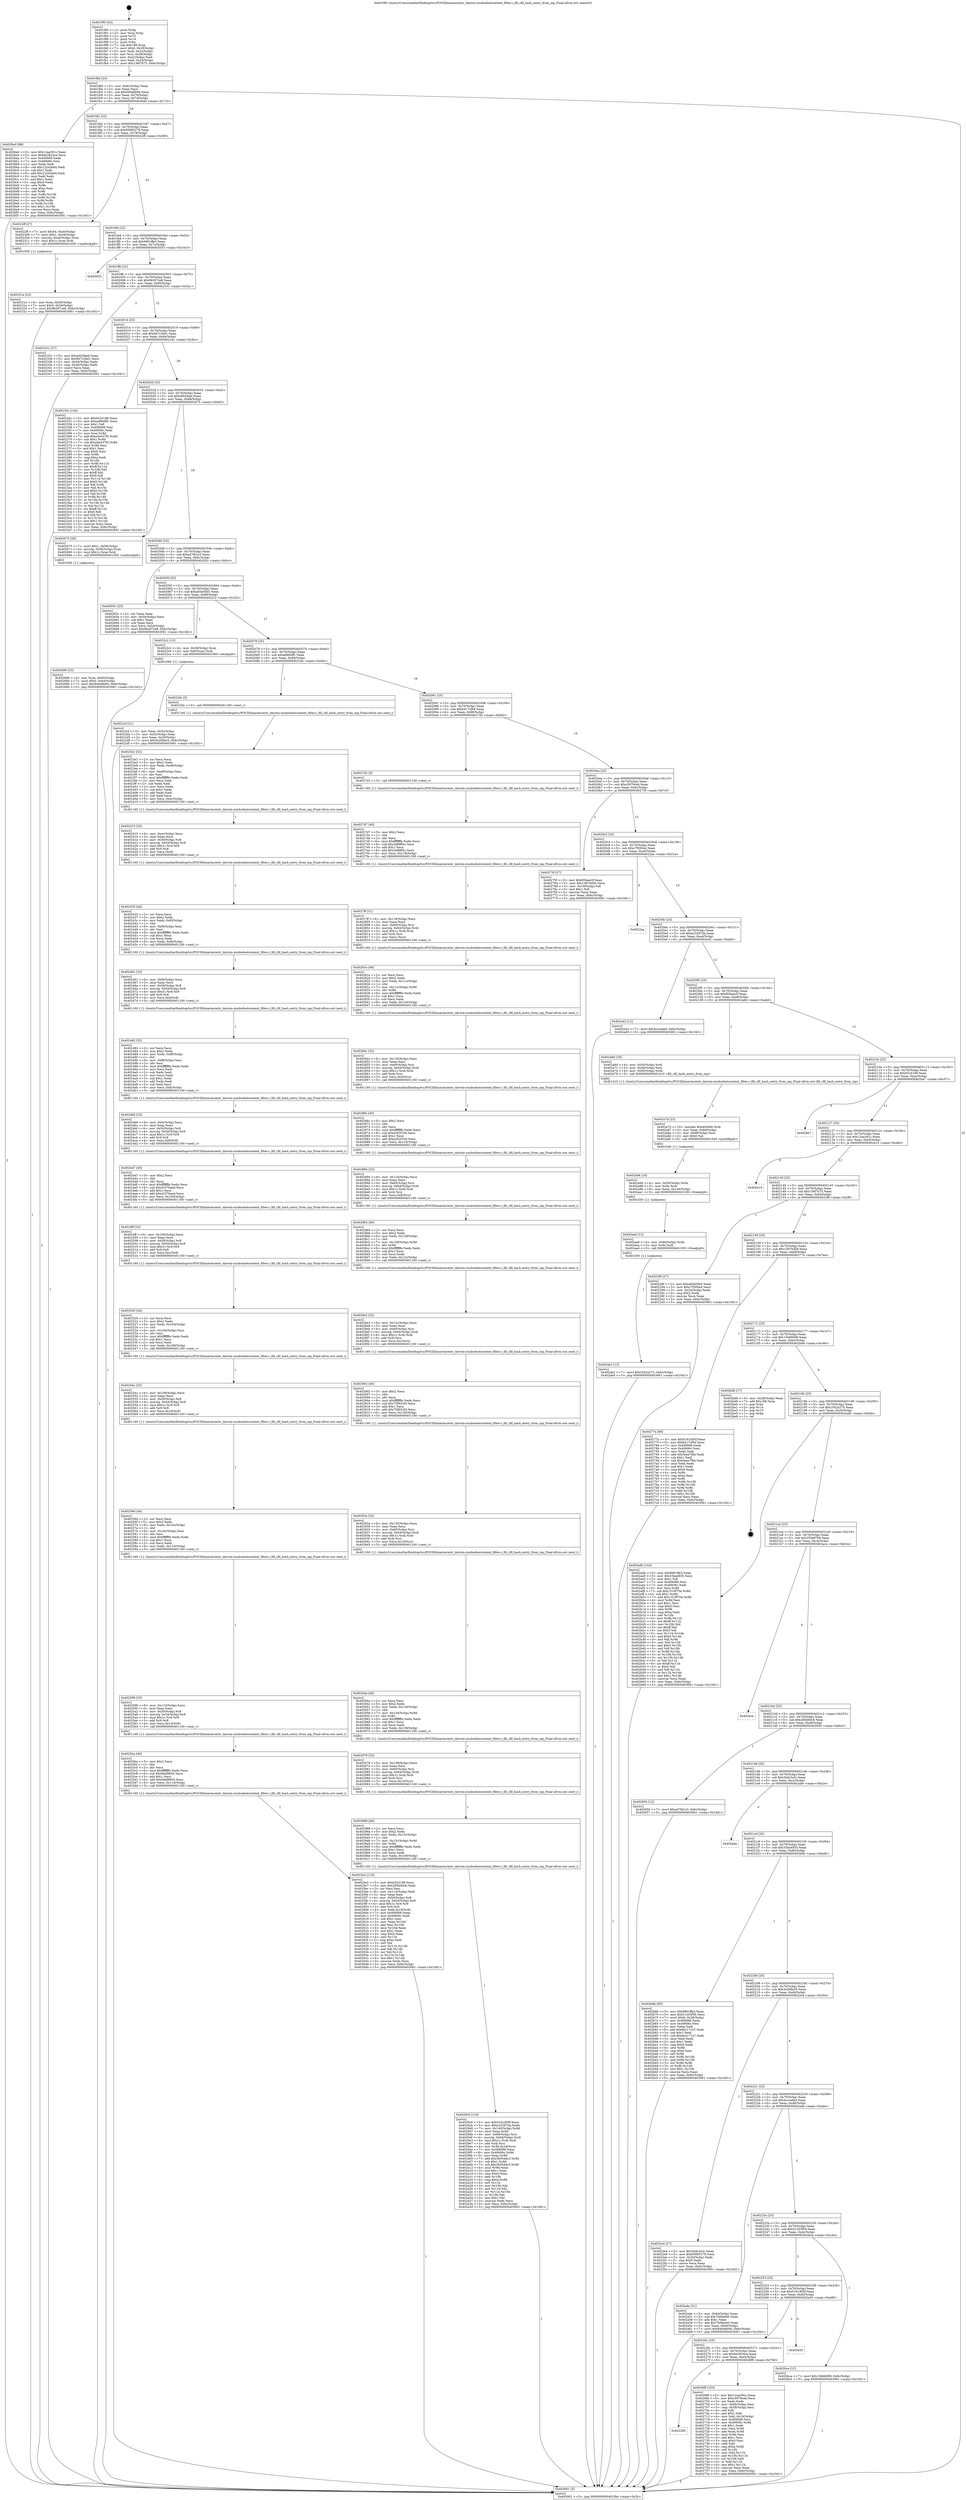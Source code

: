 digraph "0x401f90" {
  label = "0x401f90 (/mnt/c/Users/mathe/Desktop/tcc/POCII/binaries/extr_darwin-xnubsdnetcontent_filter.c_fill_cfil_hash_entry_from_inp_Final-ollvm.out::main(0))"
  labelloc = "t"
  node[shape=record]

  Entry [label="",width=0.3,height=0.3,shape=circle,fillcolor=black,style=filled]
  "0x401fbb" [label="{
     0x401fbb [23]\l
     | [instrs]\l
     &nbsp;&nbsp;0x401fbb \<+3\>: mov -0x6c(%rbp),%eax\l
     &nbsp;&nbsp;0x401fbe \<+2\>: mov %eax,%ecx\l
     &nbsp;&nbsp;0x401fc0 \<+6\>: sub $0x940a8b94,%ecx\l
     &nbsp;&nbsp;0x401fc6 \<+3\>: mov %eax,-0x70(%rbp)\l
     &nbsp;&nbsp;0x401fc9 \<+3\>: mov %ecx,-0x74(%rbp)\l
     &nbsp;&nbsp;0x401fcc \<+6\>: je 00000000004026a0 \<main+0x710\>\l
  }"]
  "0x4026a0" [label="{
     0x4026a0 [88]\l
     | [instrs]\l
     &nbsp;&nbsp;0x4026a0 \<+5\>: mov $0x12aa391c,%eax\l
     &nbsp;&nbsp;0x4026a5 \<+5\>: mov $0x6e3824ca,%ecx\l
     &nbsp;&nbsp;0x4026aa \<+7\>: mov 0x406068,%edx\l
     &nbsp;&nbsp;0x4026b1 \<+7\>: mov 0x40606c,%esi\l
     &nbsp;&nbsp;0x4026b8 \<+2\>: mov %edx,%edi\l
     &nbsp;&nbsp;0x4026ba \<+6\>: sub $0x122d3eb4,%edi\l
     &nbsp;&nbsp;0x4026c0 \<+3\>: sub $0x1,%edi\l
     &nbsp;&nbsp;0x4026c3 \<+6\>: add $0x122d3eb4,%edi\l
     &nbsp;&nbsp;0x4026c9 \<+3\>: imul %edi,%edx\l
     &nbsp;&nbsp;0x4026cc \<+3\>: and $0x1,%edx\l
     &nbsp;&nbsp;0x4026cf \<+3\>: cmp $0x0,%edx\l
     &nbsp;&nbsp;0x4026d2 \<+4\>: sete %r8b\l
     &nbsp;&nbsp;0x4026d6 \<+3\>: cmp $0xa,%esi\l
     &nbsp;&nbsp;0x4026d9 \<+4\>: setl %r9b\l
     &nbsp;&nbsp;0x4026dd \<+3\>: mov %r8b,%r10b\l
     &nbsp;&nbsp;0x4026e0 \<+3\>: and %r9b,%r10b\l
     &nbsp;&nbsp;0x4026e3 \<+3\>: xor %r9b,%r8b\l
     &nbsp;&nbsp;0x4026e6 \<+3\>: or %r8b,%r10b\l
     &nbsp;&nbsp;0x4026e9 \<+4\>: test $0x1,%r10b\l
     &nbsp;&nbsp;0x4026ed \<+3\>: cmovne %ecx,%eax\l
     &nbsp;&nbsp;0x4026f0 \<+3\>: mov %eax,-0x6c(%rbp)\l
     &nbsp;&nbsp;0x4026f3 \<+5\>: jmp 0000000000403061 \<main+0x10d1\>\l
  }"]
  "0x401fd2" [label="{
     0x401fd2 [22]\l
     | [instrs]\l
     &nbsp;&nbsp;0x401fd2 \<+5\>: jmp 0000000000401fd7 \<main+0x47\>\l
     &nbsp;&nbsp;0x401fd7 \<+3\>: mov -0x70(%rbp),%eax\l
     &nbsp;&nbsp;0x401fda \<+5\>: sub $0x95885278,%eax\l
     &nbsp;&nbsp;0x401fdf \<+3\>: mov %eax,-0x78(%rbp)\l
     &nbsp;&nbsp;0x401fe2 \<+6\>: je 00000000004022ff \<main+0x36f\>\l
  }"]
  Exit [label="",width=0.3,height=0.3,shape=circle,fillcolor=black,style=filled,peripheries=2]
  "0x4022ff" [label="{
     0x4022ff [27]\l
     | [instrs]\l
     &nbsp;&nbsp;0x4022ff \<+7\>: movl $0x64,-0x40(%rbp)\l
     &nbsp;&nbsp;0x402306 \<+7\>: movl $0x1,-0x44(%rbp)\l
     &nbsp;&nbsp;0x40230d \<+4\>: movslq -0x44(%rbp),%rax\l
     &nbsp;&nbsp;0x402311 \<+4\>: imul $0x1c,%rax,%rdi\l
     &nbsp;&nbsp;0x402315 \<+5\>: call 0000000000401050 \<malloc@plt\>\l
     | [calls]\l
     &nbsp;&nbsp;0x401050 \{1\} (unknown)\l
  }"]
  "0x401fe8" [label="{
     0x401fe8 [22]\l
     | [instrs]\l
     &nbsp;&nbsp;0x401fe8 \<+5\>: jmp 0000000000401fed \<main+0x5d\>\l
     &nbsp;&nbsp;0x401fed \<+3\>: mov -0x70(%rbp),%eax\l
     &nbsp;&nbsp;0x401ff0 \<+5\>: sub $0x9961ffe3,%eax\l
     &nbsp;&nbsp;0x401ff5 \<+3\>: mov %eax,-0x7c(%rbp)\l
     &nbsp;&nbsp;0x401ff8 \<+6\>: je 0000000000403053 \<main+0x10c3\>\l
  }"]
  "0x402ab2" [label="{
     0x402ab2 [12]\l
     | [instrs]\l
     &nbsp;&nbsp;0x402ab2 \<+7\>: movl $0x1652a275,-0x6c(%rbp)\l
     &nbsp;&nbsp;0x402ab9 \<+5\>: jmp 0000000000403061 \<main+0x10d1\>\l
  }"]
  "0x403053" [label="{
     0x403053\l
  }", style=dashed]
  "0x401ffe" [label="{
     0x401ffe [22]\l
     | [instrs]\l
     &nbsp;&nbsp;0x401ffe \<+5\>: jmp 0000000000402003 \<main+0x73\>\l
     &nbsp;&nbsp;0x402003 \<+3\>: mov -0x70(%rbp),%eax\l
     &nbsp;&nbsp;0x402006 \<+5\>: sub $0x9b297ce8,%eax\l
     &nbsp;&nbsp;0x40200b \<+3\>: mov %eax,-0x80(%rbp)\l
     &nbsp;&nbsp;0x40200e \<+6\>: je 0000000000402331 \<main+0x3a1\>\l
  }"]
  "0x402aa6" [label="{
     0x402aa6 [12]\l
     | [instrs]\l
     &nbsp;&nbsp;0x402aa6 \<+4\>: mov -0x60(%rbp),%rdx\l
     &nbsp;&nbsp;0x402aaa \<+3\>: mov %rdx,%rdi\l
     &nbsp;&nbsp;0x402aad \<+5\>: call 0000000000401030 \<free@plt\>\l
     | [calls]\l
     &nbsp;&nbsp;0x401030 \{1\} (unknown)\l
  }"]
  "0x402331" [label="{
     0x402331 [27]\l
     | [instrs]\l
     &nbsp;&nbsp;0x402331 \<+5\>: mov $0xa002feeb,%eax\l
     &nbsp;&nbsp;0x402336 \<+5\>: mov $0x9d7c36d1,%ecx\l
     &nbsp;&nbsp;0x40233b \<+3\>: mov -0x54(%rbp),%edx\l
     &nbsp;&nbsp;0x40233e \<+3\>: cmp -0x44(%rbp),%edx\l
     &nbsp;&nbsp;0x402341 \<+3\>: cmovl %ecx,%eax\l
     &nbsp;&nbsp;0x402344 \<+3\>: mov %eax,-0x6c(%rbp)\l
     &nbsp;&nbsp;0x402347 \<+5\>: jmp 0000000000403061 \<main+0x10d1\>\l
  }"]
  "0x402014" [label="{
     0x402014 [25]\l
     | [instrs]\l
     &nbsp;&nbsp;0x402014 \<+5\>: jmp 0000000000402019 \<main+0x89\>\l
     &nbsp;&nbsp;0x402019 \<+3\>: mov -0x70(%rbp),%eax\l
     &nbsp;&nbsp;0x40201c \<+5\>: sub $0x9d7c36d1,%eax\l
     &nbsp;&nbsp;0x402021 \<+6\>: mov %eax,-0x84(%rbp)\l
     &nbsp;&nbsp;0x402027 \<+6\>: je 000000000040234c \<main+0x3bc\>\l
  }"]
  "0x402a94" [label="{
     0x402a94 [18]\l
     | [instrs]\l
     &nbsp;&nbsp;0x402a94 \<+4\>: mov -0x50(%rbp),%rdx\l
     &nbsp;&nbsp;0x402a98 \<+3\>: mov %rdx,%rdi\l
     &nbsp;&nbsp;0x402a9b \<+6\>: mov %eax,-0x144(%rbp)\l
     &nbsp;&nbsp;0x402aa1 \<+5\>: call 0000000000401030 \<free@plt\>\l
     | [calls]\l
     &nbsp;&nbsp;0x401030 \{1\} (unknown)\l
  }"]
  "0x40234c" [label="{
     0x40234c [144]\l
     | [instrs]\l
     &nbsp;&nbsp;0x40234c \<+5\>: mov $0xb524188,%eax\l
     &nbsp;&nbsp;0x402351 \<+5\>: mov $0xad9b0ff1,%ecx\l
     &nbsp;&nbsp;0x402356 \<+2\>: mov $0x1,%dl\l
     &nbsp;&nbsp;0x402358 \<+7\>: mov 0x406068,%esi\l
     &nbsp;&nbsp;0x40235f \<+7\>: mov 0x40606c,%edi\l
     &nbsp;&nbsp;0x402366 \<+3\>: mov %esi,%r8d\l
     &nbsp;&nbsp;0x402369 \<+7\>: add $0xe4e437f5,%r8d\l
     &nbsp;&nbsp;0x402370 \<+4\>: sub $0x1,%r8d\l
     &nbsp;&nbsp;0x402374 \<+7\>: sub $0xe4e437f5,%r8d\l
     &nbsp;&nbsp;0x40237b \<+4\>: imul %r8d,%esi\l
     &nbsp;&nbsp;0x40237f \<+3\>: and $0x1,%esi\l
     &nbsp;&nbsp;0x402382 \<+3\>: cmp $0x0,%esi\l
     &nbsp;&nbsp;0x402385 \<+4\>: sete %r9b\l
     &nbsp;&nbsp;0x402389 \<+3\>: cmp $0xa,%edi\l
     &nbsp;&nbsp;0x40238c \<+4\>: setl %r10b\l
     &nbsp;&nbsp;0x402390 \<+3\>: mov %r9b,%r11b\l
     &nbsp;&nbsp;0x402393 \<+4\>: xor $0xff,%r11b\l
     &nbsp;&nbsp;0x402397 \<+3\>: mov %r10b,%bl\l
     &nbsp;&nbsp;0x40239a \<+3\>: xor $0xff,%bl\l
     &nbsp;&nbsp;0x40239d \<+3\>: xor $0x0,%dl\l
     &nbsp;&nbsp;0x4023a0 \<+3\>: mov %r11b,%r14b\l
     &nbsp;&nbsp;0x4023a3 \<+4\>: and $0x0,%r14b\l
     &nbsp;&nbsp;0x4023a7 \<+3\>: and %dl,%r9b\l
     &nbsp;&nbsp;0x4023aa \<+3\>: mov %bl,%r15b\l
     &nbsp;&nbsp;0x4023ad \<+4\>: and $0x0,%r15b\l
     &nbsp;&nbsp;0x4023b1 \<+3\>: and %dl,%r10b\l
     &nbsp;&nbsp;0x4023b4 \<+3\>: or %r9b,%r14b\l
     &nbsp;&nbsp;0x4023b7 \<+3\>: or %r10b,%r15b\l
     &nbsp;&nbsp;0x4023ba \<+3\>: xor %r15b,%r14b\l
     &nbsp;&nbsp;0x4023bd \<+3\>: or %bl,%r11b\l
     &nbsp;&nbsp;0x4023c0 \<+4\>: xor $0xff,%r11b\l
     &nbsp;&nbsp;0x4023c4 \<+3\>: or $0x0,%dl\l
     &nbsp;&nbsp;0x4023c7 \<+3\>: and %dl,%r11b\l
     &nbsp;&nbsp;0x4023ca \<+3\>: or %r11b,%r14b\l
     &nbsp;&nbsp;0x4023cd \<+4\>: test $0x1,%r14b\l
     &nbsp;&nbsp;0x4023d1 \<+3\>: cmovne %ecx,%eax\l
     &nbsp;&nbsp;0x4023d4 \<+3\>: mov %eax,-0x6c(%rbp)\l
     &nbsp;&nbsp;0x4023d7 \<+5\>: jmp 0000000000403061 \<main+0x10d1\>\l
  }"]
  "0x40202d" [label="{
     0x40202d [25]\l
     | [instrs]\l
     &nbsp;&nbsp;0x40202d \<+5\>: jmp 0000000000402032 \<main+0xa2\>\l
     &nbsp;&nbsp;0x402032 \<+3\>: mov -0x70(%rbp),%eax\l
     &nbsp;&nbsp;0x402035 \<+5\>: sub $0xa002feeb,%eax\l
     &nbsp;&nbsp;0x40203a \<+6\>: mov %eax,-0x88(%rbp)\l
     &nbsp;&nbsp;0x402040 \<+6\>: je 0000000000402675 \<main+0x6e5\>\l
  }"]
  "0x402a7d" [label="{
     0x402a7d [23]\l
     | [instrs]\l
     &nbsp;&nbsp;0x402a7d \<+10\>: movabs $0x4040b6,%rdi\l
     &nbsp;&nbsp;0x402a87 \<+3\>: mov %eax,-0x68(%rbp)\l
     &nbsp;&nbsp;0x402a8a \<+3\>: mov -0x68(%rbp),%esi\l
     &nbsp;&nbsp;0x402a8d \<+2\>: mov $0x0,%al\l
     &nbsp;&nbsp;0x402a8f \<+5\>: call 0000000000401040 \<printf@plt\>\l
     | [calls]\l
     &nbsp;&nbsp;0x401040 \{1\} (unknown)\l
  }"]
  "0x402675" [label="{
     0x402675 [20]\l
     | [instrs]\l
     &nbsp;&nbsp;0x402675 \<+7\>: movl $0x1,-0x58(%rbp)\l
     &nbsp;&nbsp;0x40267c \<+4\>: movslq -0x58(%rbp),%rax\l
     &nbsp;&nbsp;0x402680 \<+4\>: imul $0x1c,%rax,%rdi\l
     &nbsp;&nbsp;0x402684 \<+5\>: call 0000000000401050 \<malloc@plt\>\l
     | [calls]\l
     &nbsp;&nbsp;0x401050 \{1\} (unknown)\l
  }"]
  "0x402046" [label="{
     0x402046 [25]\l
     | [instrs]\l
     &nbsp;&nbsp;0x402046 \<+5\>: jmp 000000000040204b \<main+0xbb\>\l
     &nbsp;&nbsp;0x40204b \<+3\>: mov -0x70(%rbp),%eax\l
     &nbsp;&nbsp;0x40204e \<+5\>: sub $0xa47fd1e3,%eax\l
     &nbsp;&nbsp;0x402053 \<+6\>: mov %eax,-0x8c(%rbp)\l
     &nbsp;&nbsp;0x402059 \<+6\>: je 000000000040265c \<main+0x6cc\>\l
  }"]
  "0x4029c6" [label="{
     0x4029c6 [124]\l
     | [instrs]\l
     &nbsp;&nbsp;0x4029c6 \<+5\>: mov $0x5161d05f,%ecx\l
     &nbsp;&nbsp;0x4029cb \<+5\>: mov $0xe23287da,%edx\l
     &nbsp;&nbsp;0x4029d0 \<+7\>: mov -0x140(%rbp),%r8d\l
     &nbsp;&nbsp;0x4029d7 \<+4\>: imul %eax,%r8d\l
     &nbsp;&nbsp;0x4029db \<+4\>: mov -0x60(%rbp),%rsi\l
     &nbsp;&nbsp;0x4029df \<+4\>: movslq -0x64(%rbp),%rdi\l
     &nbsp;&nbsp;0x4029e3 \<+4\>: imul $0x1c,%rdi,%rdi\l
     &nbsp;&nbsp;0x4029e7 \<+3\>: add %rdi,%rsi\l
     &nbsp;&nbsp;0x4029ea \<+4\>: mov %r8d,0x18(%rsi)\l
     &nbsp;&nbsp;0x4029ee \<+7\>: mov 0x406068,%eax\l
     &nbsp;&nbsp;0x4029f5 \<+8\>: mov 0x40606c,%r8d\l
     &nbsp;&nbsp;0x4029fd \<+3\>: mov %eax,%r9d\l
     &nbsp;&nbsp;0x402a00 \<+7\>: add $0x3b05ddc3,%r9d\l
     &nbsp;&nbsp;0x402a07 \<+4\>: sub $0x1,%r9d\l
     &nbsp;&nbsp;0x402a0b \<+7\>: sub $0x3b05ddc3,%r9d\l
     &nbsp;&nbsp;0x402a12 \<+4\>: imul %r9d,%eax\l
     &nbsp;&nbsp;0x402a16 \<+3\>: and $0x1,%eax\l
     &nbsp;&nbsp;0x402a19 \<+3\>: cmp $0x0,%eax\l
     &nbsp;&nbsp;0x402a1c \<+4\>: sete %r10b\l
     &nbsp;&nbsp;0x402a20 \<+4\>: cmp $0xa,%r8d\l
     &nbsp;&nbsp;0x402a24 \<+4\>: setl %r11b\l
     &nbsp;&nbsp;0x402a28 \<+3\>: mov %r10b,%bl\l
     &nbsp;&nbsp;0x402a2b \<+3\>: and %r11b,%bl\l
     &nbsp;&nbsp;0x402a2e \<+3\>: xor %r11b,%r10b\l
     &nbsp;&nbsp;0x402a31 \<+3\>: or %r10b,%bl\l
     &nbsp;&nbsp;0x402a34 \<+3\>: test $0x1,%bl\l
     &nbsp;&nbsp;0x402a37 \<+3\>: cmovne %edx,%ecx\l
     &nbsp;&nbsp;0x402a3a \<+3\>: mov %ecx,-0x6c(%rbp)\l
     &nbsp;&nbsp;0x402a3d \<+5\>: jmp 0000000000403061 \<main+0x10d1\>\l
  }"]
  "0x40265c" [label="{
     0x40265c [25]\l
     | [instrs]\l
     &nbsp;&nbsp;0x40265c \<+2\>: xor %eax,%eax\l
     &nbsp;&nbsp;0x40265e \<+3\>: mov -0x54(%rbp),%ecx\l
     &nbsp;&nbsp;0x402661 \<+3\>: sub $0x1,%eax\l
     &nbsp;&nbsp;0x402664 \<+2\>: sub %eax,%ecx\l
     &nbsp;&nbsp;0x402666 \<+3\>: mov %ecx,-0x54(%rbp)\l
     &nbsp;&nbsp;0x402669 \<+7\>: movl $0x9b297ce8,-0x6c(%rbp)\l
     &nbsp;&nbsp;0x402670 \<+5\>: jmp 0000000000403061 \<main+0x10d1\>\l
  }"]
  "0x40205f" [label="{
     0x40205f [25]\l
     | [instrs]\l
     &nbsp;&nbsp;0x40205f \<+5\>: jmp 0000000000402064 \<main+0xd4\>\l
     &nbsp;&nbsp;0x402064 \<+3\>: mov -0x70(%rbp),%eax\l
     &nbsp;&nbsp;0x402067 \<+5\>: sub $0xa83a05b5,%eax\l
     &nbsp;&nbsp;0x40206c \<+6\>: mov %eax,-0x90(%rbp)\l
     &nbsp;&nbsp;0x402072 \<+6\>: je 00000000004022c2 \<main+0x332\>\l
  }"]
  "0x402998" [label="{
     0x402998 [46]\l
     | [instrs]\l
     &nbsp;&nbsp;0x402998 \<+2\>: xor %ecx,%ecx\l
     &nbsp;&nbsp;0x40299a \<+5\>: mov $0x2,%edx\l
     &nbsp;&nbsp;0x40299f \<+6\>: mov %edx,-0x13c(%rbp)\l
     &nbsp;&nbsp;0x4029a5 \<+1\>: cltd\l
     &nbsp;&nbsp;0x4029a6 \<+7\>: mov -0x13c(%rbp),%r8d\l
     &nbsp;&nbsp;0x4029ad \<+3\>: idiv %r8d\l
     &nbsp;&nbsp;0x4029b0 \<+6\>: imul $0xfffffffe,%edx,%edx\l
     &nbsp;&nbsp;0x4029b6 \<+3\>: sub $0x1,%ecx\l
     &nbsp;&nbsp;0x4029b9 \<+2\>: sub %ecx,%edx\l
     &nbsp;&nbsp;0x4029bb \<+6\>: mov %edx,-0x140(%rbp)\l
     &nbsp;&nbsp;0x4029c1 \<+5\>: call 0000000000401160 \<next_i\>\l
     | [calls]\l
     &nbsp;&nbsp;0x401160 \{1\} (/mnt/c/Users/mathe/Desktop/tcc/POCII/binaries/extr_darwin-xnubsdnetcontent_filter.c_fill_cfil_hash_entry_from_inp_Final-ollvm.out::next_i)\l
  }"]
  "0x4022c2" [label="{
     0x4022c2 [13]\l
     | [instrs]\l
     &nbsp;&nbsp;0x4022c2 \<+4\>: mov -0x38(%rbp),%rax\l
     &nbsp;&nbsp;0x4022c6 \<+4\>: mov 0x8(%rax),%rdi\l
     &nbsp;&nbsp;0x4022ca \<+5\>: call 0000000000401060 \<atoi@plt\>\l
     | [calls]\l
     &nbsp;&nbsp;0x401060 \{1\} (unknown)\l
  }"]
  "0x402078" [label="{
     0x402078 [25]\l
     | [instrs]\l
     &nbsp;&nbsp;0x402078 \<+5\>: jmp 000000000040207d \<main+0xed\>\l
     &nbsp;&nbsp;0x40207d \<+3\>: mov -0x70(%rbp),%eax\l
     &nbsp;&nbsp;0x402080 \<+5\>: sub $0xad9b0ff1,%eax\l
     &nbsp;&nbsp;0x402085 \<+6\>: mov %eax,-0x94(%rbp)\l
     &nbsp;&nbsp;0x40208b \<+6\>: je 00000000004023dc \<main+0x44c\>\l
  }"]
  "0x402978" [label="{
     0x402978 [32]\l
     | [instrs]\l
     &nbsp;&nbsp;0x402978 \<+6\>: mov -0x138(%rbp),%ecx\l
     &nbsp;&nbsp;0x40297e \<+3\>: imul %eax,%ecx\l
     &nbsp;&nbsp;0x402981 \<+4\>: mov -0x60(%rbp),%rsi\l
     &nbsp;&nbsp;0x402985 \<+4\>: movslq -0x64(%rbp),%rdi\l
     &nbsp;&nbsp;0x402989 \<+4\>: imul $0x1c,%rdi,%rdi\l
     &nbsp;&nbsp;0x40298d \<+3\>: add %rdi,%rsi\l
     &nbsp;&nbsp;0x402990 \<+3\>: mov %ecx,0x14(%rsi)\l
     &nbsp;&nbsp;0x402993 \<+5\>: call 0000000000401160 \<next_i\>\l
     | [calls]\l
     &nbsp;&nbsp;0x401160 \{1\} (/mnt/c/Users/mathe/Desktop/tcc/POCII/binaries/extr_darwin-xnubsdnetcontent_filter.c_fill_cfil_hash_entry_from_inp_Final-ollvm.out::next_i)\l
  }"]
  "0x4023dc" [label="{
     0x4023dc [5]\l
     | [instrs]\l
     &nbsp;&nbsp;0x4023dc \<+5\>: call 0000000000401160 \<next_i\>\l
     | [calls]\l
     &nbsp;&nbsp;0x401160 \{1\} (/mnt/c/Users/mathe/Desktop/tcc/POCII/binaries/extr_darwin-xnubsdnetcontent_filter.c_fill_cfil_hash_entry_from_inp_Final-ollvm.out::next_i)\l
  }"]
  "0x402091" [label="{
     0x402091 [25]\l
     | [instrs]\l
     &nbsp;&nbsp;0x402091 \<+5\>: jmp 0000000000402096 \<main+0x106\>\l
     &nbsp;&nbsp;0x402096 \<+3\>: mov -0x70(%rbp),%eax\l
     &nbsp;&nbsp;0x402099 \<+5\>: sub $0xb417cf94,%eax\l
     &nbsp;&nbsp;0x40209e \<+6\>: mov %eax,-0x98(%rbp)\l
     &nbsp;&nbsp;0x4020a4 \<+6\>: je 00000000004027d2 \<main+0x842\>\l
  }"]
  "0x40294a" [label="{
     0x40294a [46]\l
     | [instrs]\l
     &nbsp;&nbsp;0x40294a \<+2\>: xor %ecx,%ecx\l
     &nbsp;&nbsp;0x40294c \<+5\>: mov $0x2,%edx\l
     &nbsp;&nbsp;0x402951 \<+6\>: mov %edx,-0x134(%rbp)\l
     &nbsp;&nbsp;0x402957 \<+1\>: cltd\l
     &nbsp;&nbsp;0x402958 \<+7\>: mov -0x134(%rbp),%r8d\l
     &nbsp;&nbsp;0x40295f \<+3\>: idiv %r8d\l
     &nbsp;&nbsp;0x402962 \<+6\>: imul $0xfffffffe,%edx,%edx\l
     &nbsp;&nbsp;0x402968 \<+3\>: sub $0x1,%ecx\l
     &nbsp;&nbsp;0x40296b \<+2\>: sub %ecx,%edx\l
     &nbsp;&nbsp;0x40296d \<+6\>: mov %edx,-0x138(%rbp)\l
     &nbsp;&nbsp;0x402973 \<+5\>: call 0000000000401160 \<next_i\>\l
     | [calls]\l
     &nbsp;&nbsp;0x401160 \{1\} (/mnt/c/Users/mathe/Desktop/tcc/POCII/binaries/extr_darwin-xnubsdnetcontent_filter.c_fill_cfil_hash_entry_from_inp_Final-ollvm.out::next_i)\l
  }"]
  "0x4027d2" [label="{
     0x4027d2 [5]\l
     | [instrs]\l
     &nbsp;&nbsp;0x4027d2 \<+5\>: call 0000000000401160 \<next_i\>\l
     | [calls]\l
     &nbsp;&nbsp;0x401160 \{1\} (/mnt/c/Users/mathe/Desktop/tcc/POCII/binaries/extr_darwin-xnubsdnetcontent_filter.c_fill_cfil_hash_entry_from_inp_Final-ollvm.out::next_i)\l
  }"]
  "0x4020aa" [label="{
     0x4020aa [25]\l
     | [instrs]\l
     &nbsp;&nbsp;0x4020aa \<+5\>: jmp 00000000004020af \<main+0x11f\>\l
     &nbsp;&nbsp;0x4020af \<+3\>: mov -0x70(%rbp),%eax\l
     &nbsp;&nbsp;0x4020b2 \<+5\>: sub $0xc5979ceb,%eax\l
     &nbsp;&nbsp;0x4020b7 \<+6\>: mov %eax,-0x9c(%rbp)\l
     &nbsp;&nbsp;0x4020bd \<+6\>: je 000000000040275f \<main+0x7cf\>\l
  }"]
  "0x40292a" [label="{
     0x40292a [32]\l
     | [instrs]\l
     &nbsp;&nbsp;0x40292a \<+6\>: mov -0x130(%rbp),%ecx\l
     &nbsp;&nbsp;0x402930 \<+3\>: imul %eax,%ecx\l
     &nbsp;&nbsp;0x402933 \<+4\>: mov -0x60(%rbp),%rsi\l
     &nbsp;&nbsp;0x402937 \<+4\>: movslq -0x64(%rbp),%rdi\l
     &nbsp;&nbsp;0x40293b \<+4\>: imul $0x1c,%rdi,%rdi\l
     &nbsp;&nbsp;0x40293f \<+3\>: add %rdi,%rsi\l
     &nbsp;&nbsp;0x402942 \<+3\>: mov %ecx,0x10(%rsi)\l
     &nbsp;&nbsp;0x402945 \<+5\>: call 0000000000401160 \<next_i\>\l
     | [calls]\l
     &nbsp;&nbsp;0x401160 \{1\} (/mnt/c/Users/mathe/Desktop/tcc/POCII/binaries/extr_darwin-xnubsdnetcontent_filter.c_fill_cfil_hash_entry_from_inp_Final-ollvm.out::next_i)\l
  }"]
  "0x40275f" [label="{
     0x40275f [27]\l
     | [instrs]\l
     &nbsp;&nbsp;0x40275f \<+5\>: mov $0xf05eee2f,%eax\l
     &nbsp;&nbsp;0x402764 \<+5\>: mov $0x13870d56,%ecx\l
     &nbsp;&nbsp;0x402769 \<+3\>: mov -0x19(%rbp),%dl\l
     &nbsp;&nbsp;0x40276c \<+3\>: test $0x1,%dl\l
     &nbsp;&nbsp;0x40276f \<+3\>: cmovne %ecx,%eax\l
     &nbsp;&nbsp;0x402772 \<+3\>: mov %eax,-0x6c(%rbp)\l
     &nbsp;&nbsp;0x402775 \<+5\>: jmp 0000000000403061 \<main+0x10d1\>\l
  }"]
  "0x4020c3" [label="{
     0x4020c3 [25]\l
     | [instrs]\l
     &nbsp;&nbsp;0x4020c3 \<+5\>: jmp 00000000004020c8 \<main+0x138\>\l
     &nbsp;&nbsp;0x4020c8 \<+3\>: mov -0x70(%rbp),%eax\l
     &nbsp;&nbsp;0x4020cb \<+5\>: sub $0xc7f300a4,%eax\l
     &nbsp;&nbsp;0x4020d0 \<+6\>: mov %eax,-0xa0(%rbp)\l
     &nbsp;&nbsp;0x4020d6 \<+6\>: je 00000000004022aa \<main+0x31a\>\l
  }"]
  "0x402902" [label="{
     0x402902 [40]\l
     | [instrs]\l
     &nbsp;&nbsp;0x402902 \<+5\>: mov $0x2,%ecx\l
     &nbsp;&nbsp;0x402907 \<+1\>: cltd\l
     &nbsp;&nbsp;0x402908 \<+2\>: idiv %ecx\l
     &nbsp;&nbsp;0x40290a \<+6\>: imul $0xfffffffe,%edx,%ecx\l
     &nbsp;&nbsp;0x402910 \<+6\>: sub $0x75f93c50,%ecx\l
     &nbsp;&nbsp;0x402916 \<+3\>: add $0x1,%ecx\l
     &nbsp;&nbsp;0x402919 \<+6\>: add $0x75f93c50,%ecx\l
     &nbsp;&nbsp;0x40291f \<+6\>: mov %ecx,-0x130(%rbp)\l
     &nbsp;&nbsp;0x402925 \<+5\>: call 0000000000401160 \<next_i\>\l
     | [calls]\l
     &nbsp;&nbsp;0x401160 \{1\} (/mnt/c/Users/mathe/Desktop/tcc/POCII/binaries/extr_darwin-xnubsdnetcontent_filter.c_fill_cfil_hash_entry_from_inp_Final-ollvm.out::next_i)\l
  }"]
  "0x4022aa" [label="{
     0x4022aa\l
  }", style=dashed]
  "0x4020dc" [label="{
     0x4020dc [25]\l
     | [instrs]\l
     &nbsp;&nbsp;0x4020dc \<+5\>: jmp 00000000004020e1 \<main+0x151\>\l
     &nbsp;&nbsp;0x4020e1 \<+3\>: mov -0x70(%rbp),%eax\l
     &nbsp;&nbsp;0x4020e4 \<+5\>: sub $0xe23287da,%eax\l
     &nbsp;&nbsp;0x4020e9 \<+6\>: mov %eax,-0xa4(%rbp)\l
     &nbsp;&nbsp;0x4020ef \<+6\>: je 0000000000402a42 \<main+0xab2\>\l
  }"]
  "0x4028e2" [label="{
     0x4028e2 [32]\l
     | [instrs]\l
     &nbsp;&nbsp;0x4028e2 \<+6\>: mov -0x12c(%rbp),%ecx\l
     &nbsp;&nbsp;0x4028e8 \<+3\>: imul %eax,%ecx\l
     &nbsp;&nbsp;0x4028eb \<+4\>: mov -0x60(%rbp),%rsi\l
     &nbsp;&nbsp;0x4028ef \<+4\>: movslq -0x64(%rbp),%rdi\l
     &nbsp;&nbsp;0x4028f3 \<+4\>: imul $0x1c,%rdi,%rdi\l
     &nbsp;&nbsp;0x4028f7 \<+3\>: add %rdi,%rsi\l
     &nbsp;&nbsp;0x4028fa \<+3\>: mov %ecx,0xc(%rsi)\l
     &nbsp;&nbsp;0x4028fd \<+5\>: call 0000000000401160 \<next_i\>\l
     | [calls]\l
     &nbsp;&nbsp;0x401160 \{1\} (/mnt/c/Users/mathe/Desktop/tcc/POCII/binaries/extr_darwin-xnubsdnetcontent_filter.c_fill_cfil_hash_entry_from_inp_Final-ollvm.out::next_i)\l
  }"]
  "0x402a42" [label="{
     0x402a42 [12]\l
     | [instrs]\l
     &nbsp;&nbsp;0x402a42 \<+7\>: movl $0x4cccade4,-0x6c(%rbp)\l
     &nbsp;&nbsp;0x402a49 \<+5\>: jmp 0000000000403061 \<main+0x10d1\>\l
  }"]
  "0x4020f5" [label="{
     0x4020f5 [25]\l
     | [instrs]\l
     &nbsp;&nbsp;0x4020f5 \<+5\>: jmp 00000000004020fa \<main+0x16a\>\l
     &nbsp;&nbsp;0x4020fa \<+3\>: mov -0x70(%rbp),%eax\l
     &nbsp;&nbsp;0x4020fd \<+5\>: sub $0xf05eee2f,%eax\l
     &nbsp;&nbsp;0x402102 \<+6\>: mov %eax,-0xa8(%rbp)\l
     &nbsp;&nbsp;0x402108 \<+6\>: je 0000000000402a6d \<main+0xadd\>\l
  }"]
  "0x4028b4" [label="{
     0x4028b4 [46]\l
     | [instrs]\l
     &nbsp;&nbsp;0x4028b4 \<+2\>: xor %ecx,%ecx\l
     &nbsp;&nbsp;0x4028b6 \<+5\>: mov $0x2,%edx\l
     &nbsp;&nbsp;0x4028bb \<+6\>: mov %edx,-0x128(%rbp)\l
     &nbsp;&nbsp;0x4028c1 \<+1\>: cltd\l
     &nbsp;&nbsp;0x4028c2 \<+7\>: mov -0x128(%rbp),%r8d\l
     &nbsp;&nbsp;0x4028c9 \<+3\>: idiv %r8d\l
     &nbsp;&nbsp;0x4028cc \<+6\>: imul $0xfffffffe,%edx,%edx\l
     &nbsp;&nbsp;0x4028d2 \<+3\>: sub $0x1,%ecx\l
     &nbsp;&nbsp;0x4028d5 \<+2\>: sub %ecx,%edx\l
     &nbsp;&nbsp;0x4028d7 \<+6\>: mov %edx,-0x12c(%rbp)\l
     &nbsp;&nbsp;0x4028dd \<+5\>: call 0000000000401160 \<next_i\>\l
     | [calls]\l
     &nbsp;&nbsp;0x401160 \{1\} (/mnt/c/Users/mathe/Desktop/tcc/POCII/binaries/extr_darwin-xnubsdnetcontent_filter.c_fill_cfil_hash_entry_from_inp_Final-ollvm.out::next_i)\l
  }"]
  "0x402a6d" [label="{
     0x402a6d [16]\l
     | [instrs]\l
     &nbsp;&nbsp;0x402a6d \<+4\>: mov -0x50(%rbp),%rdi\l
     &nbsp;&nbsp;0x402a71 \<+3\>: mov -0x40(%rbp),%esi\l
     &nbsp;&nbsp;0x402a74 \<+4\>: mov -0x60(%rbp),%rdx\l
     &nbsp;&nbsp;0x402a78 \<+5\>: call 0000000000401410 \<fill_cfil_hash_entry_from_inp\>\l
     | [calls]\l
     &nbsp;&nbsp;0x401410 \{1\} (/mnt/c/Users/mathe/Desktop/tcc/POCII/binaries/extr_darwin-xnubsdnetcontent_filter.c_fill_cfil_hash_entry_from_inp_Final-ollvm.out::fill_cfil_hash_entry_from_inp)\l
  }"]
  "0x40210e" [label="{
     0x40210e [25]\l
     | [instrs]\l
     &nbsp;&nbsp;0x40210e \<+5\>: jmp 0000000000402113 \<main+0x183\>\l
     &nbsp;&nbsp;0x402113 \<+3\>: mov -0x70(%rbp),%eax\l
     &nbsp;&nbsp;0x402116 \<+5\>: sub $0xb524188,%eax\l
     &nbsp;&nbsp;0x40211b \<+6\>: mov %eax,-0xac(%rbp)\l
     &nbsp;&nbsp;0x402121 \<+6\>: je 0000000000402be7 \<main+0xc57\>\l
  }"]
  "0x402894" [label="{
     0x402894 [32]\l
     | [instrs]\l
     &nbsp;&nbsp;0x402894 \<+6\>: mov -0x124(%rbp),%ecx\l
     &nbsp;&nbsp;0x40289a \<+3\>: imul %eax,%ecx\l
     &nbsp;&nbsp;0x40289d \<+4\>: mov -0x60(%rbp),%rsi\l
     &nbsp;&nbsp;0x4028a1 \<+4\>: movslq -0x64(%rbp),%rdi\l
     &nbsp;&nbsp;0x4028a5 \<+4\>: imul $0x1c,%rdi,%rdi\l
     &nbsp;&nbsp;0x4028a9 \<+3\>: add %rdi,%rsi\l
     &nbsp;&nbsp;0x4028ac \<+3\>: mov %ecx,0x8(%rsi)\l
     &nbsp;&nbsp;0x4028af \<+5\>: call 0000000000401160 \<next_i\>\l
     | [calls]\l
     &nbsp;&nbsp;0x401160 \{1\} (/mnt/c/Users/mathe/Desktop/tcc/POCII/binaries/extr_darwin-xnubsdnetcontent_filter.c_fill_cfil_hash_entry_from_inp_Final-ollvm.out::next_i)\l
  }"]
  "0x402be7" [label="{
     0x402be7\l
  }", style=dashed]
  "0x402127" [label="{
     0x402127 [25]\l
     | [instrs]\l
     &nbsp;&nbsp;0x402127 \<+5\>: jmp 000000000040212c \<main+0x19c\>\l
     &nbsp;&nbsp;0x40212c \<+3\>: mov -0x70(%rbp),%eax\l
     &nbsp;&nbsp;0x40212f \<+5\>: sub $0x12aa391c,%eax\l
     &nbsp;&nbsp;0x402134 \<+6\>: mov %eax,-0xb0(%rbp)\l
     &nbsp;&nbsp;0x40213a \<+6\>: je 0000000000402e14 \<main+0xe84\>\l
  }"]
  "0x40286c" [label="{
     0x40286c [40]\l
     | [instrs]\l
     &nbsp;&nbsp;0x40286c \<+5\>: mov $0x2,%ecx\l
     &nbsp;&nbsp;0x402871 \<+1\>: cltd\l
     &nbsp;&nbsp;0x402872 \<+2\>: idiv %ecx\l
     &nbsp;&nbsp;0x402874 \<+6\>: imul $0xfffffffe,%edx,%ecx\l
     &nbsp;&nbsp;0x40287a \<+6\>: sub $0xe262f10d,%ecx\l
     &nbsp;&nbsp;0x402880 \<+3\>: add $0x1,%ecx\l
     &nbsp;&nbsp;0x402883 \<+6\>: add $0xe262f10d,%ecx\l
     &nbsp;&nbsp;0x402889 \<+6\>: mov %ecx,-0x124(%rbp)\l
     &nbsp;&nbsp;0x40288f \<+5\>: call 0000000000401160 \<next_i\>\l
     | [calls]\l
     &nbsp;&nbsp;0x401160 \{1\} (/mnt/c/Users/mathe/Desktop/tcc/POCII/binaries/extr_darwin-xnubsdnetcontent_filter.c_fill_cfil_hash_entry_from_inp_Final-ollvm.out::next_i)\l
  }"]
  "0x402e14" [label="{
     0x402e14\l
  }", style=dashed]
  "0x402140" [label="{
     0x402140 [25]\l
     | [instrs]\l
     &nbsp;&nbsp;0x402140 \<+5\>: jmp 0000000000402145 \<main+0x1b5\>\l
     &nbsp;&nbsp;0x402145 \<+3\>: mov -0x70(%rbp),%eax\l
     &nbsp;&nbsp;0x402148 \<+5\>: sub $0x136f7b75,%eax\l
     &nbsp;&nbsp;0x40214d \<+6\>: mov %eax,-0xb4(%rbp)\l
     &nbsp;&nbsp;0x402153 \<+6\>: je 000000000040228f \<main+0x2ff\>\l
  }"]
  "0x40284c" [label="{
     0x40284c [32]\l
     | [instrs]\l
     &nbsp;&nbsp;0x40284c \<+6\>: mov -0x120(%rbp),%ecx\l
     &nbsp;&nbsp;0x402852 \<+3\>: imul %eax,%ecx\l
     &nbsp;&nbsp;0x402855 \<+4\>: mov -0x60(%rbp),%rsi\l
     &nbsp;&nbsp;0x402859 \<+4\>: movslq -0x64(%rbp),%rdi\l
     &nbsp;&nbsp;0x40285d \<+4\>: imul $0x1c,%rdi,%rdi\l
     &nbsp;&nbsp;0x402861 \<+3\>: add %rdi,%rsi\l
     &nbsp;&nbsp;0x402864 \<+3\>: mov %ecx,0x4(%rsi)\l
     &nbsp;&nbsp;0x402867 \<+5\>: call 0000000000401160 \<next_i\>\l
     | [calls]\l
     &nbsp;&nbsp;0x401160 \{1\} (/mnt/c/Users/mathe/Desktop/tcc/POCII/binaries/extr_darwin-xnubsdnetcontent_filter.c_fill_cfil_hash_entry_from_inp_Final-ollvm.out::next_i)\l
  }"]
  "0x40228f" [label="{
     0x40228f [27]\l
     | [instrs]\l
     &nbsp;&nbsp;0x40228f \<+5\>: mov $0xa83a05b5,%eax\l
     &nbsp;&nbsp;0x402294 \<+5\>: mov $0xc7f300a4,%ecx\l
     &nbsp;&nbsp;0x402299 \<+3\>: mov -0x24(%rbp),%edx\l
     &nbsp;&nbsp;0x40229c \<+3\>: cmp $0x2,%edx\l
     &nbsp;&nbsp;0x40229f \<+3\>: cmovne %ecx,%eax\l
     &nbsp;&nbsp;0x4022a2 \<+3\>: mov %eax,-0x6c(%rbp)\l
     &nbsp;&nbsp;0x4022a5 \<+5\>: jmp 0000000000403061 \<main+0x10d1\>\l
  }"]
  "0x402159" [label="{
     0x402159 [25]\l
     | [instrs]\l
     &nbsp;&nbsp;0x402159 \<+5\>: jmp 000000000040215e \<main+0x1ce\>\l
     &nbsp;&nbsp;0x40215e \<+3\>: mov -0x70(%rbp),%eax\l
     &nbsp;&nbsp;0x402161 \<+5\>: sub $0x13870d56,%eax\l
     &nbsp;&nbsp;0x402166 \<+6\>: mov %eax,-0xb8(%rbp)\l
     &nbsp;&nbsp;0x40216c \<+6\>: je 000000000040277a \<main+0x7ea\>\l
  }"]
  "0x403061" [label="{
     0x403061 [5]\l
     | [instrs]\l
     &nbsp;&nbsp;0x403061 \<+5\>: jmp 0000000000401fbb \<main+0x2b\>\l
  }"]
  "0x401f90" [label="{
     0x401f90 [43]\l
     | [instrs]\l
     &nbsp;&nbsp;0x401f90 \<+1\>: push %rbp\l
     &nbsp;&nbsp;0x401f91 \<+3\>: mov %rsp,%rbp\l
     &nbsp;&nbsp;0x401f94 \<+2\>: push %r15\l
     &nbsp;&nbsp;0x401f96 \<+2\>: push %r14\l
     &nbsp;&nbsp;0x401f98 \<+1\>: push %rbx\l
     &nbsp;&nbsp;0x401f99 \<+7\>: sub $0x188,%rsp\l
     &nbsp;&nbsp;0x401fa0 \<+7\>: movl $0x0,-0x28(%rbp)\l
     &nbsp;&nbsp;0x401fa7 \<+3\>: mov %edi,-0x2c(%rbp)\l
     &nbsp;&nbsp;0x401faa \<+4\>: mov %rsi,-0x38(%rbp)\l
     &nbsp;&nbsp;0x401fae \<+3\>: mov -0x2c(%rbp),%edi\l
     &nbsp;&nbsp;0x401fb1 \<+3\>: mov %edi,-0x24(%rbp)\l
     &nbsp;&nbsp;0x401fb4 \<+7\>: movl $0x136f7b75,-0x6c(%rbp)\l
  }"]
  "0x4022cf" [label="{
     0x4022cf [21]\l
     | [instrs]\l
     &nbsp;&nbsp;0x4022cf \<+3\>: mov %eax,-0x3c(%rbp)\l
     &nbsp;&nbsp;0x4022d2 \<+3\>: mov -0x3c(%rbp),%eax\l
     &nbsp;&nbsp;0x4022d5 \<+3\>: mov %eax,-0x20(%rbp)\l
     &nbsp;&nbsp;0x4022d8 \<+7\>: movl $0x3e268e25,-0x6c(%rbp)\l
     &nbsp;&nbsp;0x4022df \<+5\>: jmp 0000000000403061 \<main+0x10d1\>\l
  }"]
  "0x40281e" [label="{
     0x40281e [46]\l
     | [instrs]\l
     &nbsp;&nbsp;0x40281e \<+2\>: xor %ecx,%ecx\l
     &nbsp;&nbsp;0x402820 \<+5\>: mov $0x2,%edx\l
     &nbsp;&nbsp;0x402825 \<+6\>: mov %edx,-0x11c(%rbp)\l
     &nbsp;&nbsp;0x40282b \<+1\>: cltd\l
     &nbsp;&nbsp;0x40282c \<+7\>: mov -0x11c(%rbp),%r8d\l
     &nbsp;&nbsp;0x402833 \<+3\>: idiv %r8d\l
     &nbsp;&nbsp;0x402836 \<+6\>: imul $0xfffffffe,%edx,%edx\l
     &nbsp;&nbsp;0x40283c \<+3\>: sub $0x1,%ecx\l
     &nbsp;&nbsp;0x40283f \<+2\>: sub %ecx,%edx\l
     &nbsp;&nbsp;0x402841 \<+6\>: mov %edx,-0x120(%rbp)\l
     &nbsp;&nbsp;0x402847 \<+5\>: call 0000000000401160 \<next_i\>\l
     | [calls]\l
     &nbsp;&nbsp;0x401160 \{1\} (/mnt/c/Users/mathe/Desktop/tcc/POCII/binaries/extr_darwin-xnubsdnetcontent_filter.c_fill_cfil_hash_entry_from_inp_Final-ollvm.out::next_i)\l
  }"]
  "0x40277a" [label="{
     0x40277a [88]\l
     | [instrs]\l
     &nbsp;&nbsp;0x40277a \<+5\>: mov $0x5161d05f,%eax\l
     &nbsp;&nbsp;0x40277f \<+5\>: mov $0xb417cf94,%ecx\l
     &nbsp;&nbsp;0x402784 \<+7\>: mov 0x406068,%edx\l
     &nbsp;&nbsp;0x40278b \<+7\>: mov 0x40606c,%esi\l
     &nbsp;&nbsp;0x402792 \<+2\>: mov %edx,%edi\l
     &nbsp;&nbsp;0x402794 \<+6\>: add $0x5eee7fbb,%edi\l
     &nbsp;&nbsp;0x40279a \<+3\>: sub $0x1,%edi\l
     &nbsp;&nbsp;0x40279d \<+6\>: sub $0x5eee7fbb,%edi\l
     &nbsp;&nbsp;0x4027a3 \<+3\>: imul %edi,%edx\l
     &nbsp;&nbsp;0x4027a6 \<+3\>: and $0x1,%edx\l
     &nbsp;&nbsp;0x4027a9 \<+3\>: cmp $0x0,%edx\l
     &nbsp;&nbsp;0x4027ac \<+4\>: sete %r8b\l
     &nbsp;&nbsp;0x4027b0 \<+3\>: cmp $0xa,%esi\l
     &nbsp;&nbsp;0x4027b3 \<+4\>: setl %r9b\l
     &nbsp;&nbsp;0x4027b7 \<+3\>: mov %r8b,%r10b\l
     &nbsp;&nbsp;0x4027ba \<+3\>: and %r9b,%r10b\l
     &nbsp;&nbsp;0x4027bd \<+3\>: xor %r9b,%r8b\l
     &nbsp;&nbsp;0x4027c0 \<+3\>: or %r8b,%r10b\l
     &nbsp;&nbsp;0x4027c3 \<+4\>: test $0x1,%r10b\l
     &nbsp;&nbsp;0x4027c7 \<+3\>: cmovne %ecx,%eax\l
     &nbsp;&nbsp;0x4027ca \<+3\>: mov %eax,-0x6c(%rbp)\l
     &nbsp;&nbsp;0x4027cd \<+5\>: jmp 0000000000403061 \<main+0x10d1\>\l
  }"]
  "0x402172" [label="{
     0x402172 [25]\l
     | [instrs]\l
     &nbsp;&nbsp;0x402172 \<+5\>: jmp 0000000000402177 \<main+0x1e7\>\l
     &nbsp;&nbsp;0x402177 \<+3\>: mov -0x70(%rbp),%eax\l
     &nbsp;&nbsp;0x40217a \<+5\>: sub $0x15b66098,%eax\l
     &nbsp;&nbsp;0x40217f \<+6\>: mov %eax,-0xbc(%rbp)\l
     &nbsp;&nbsp;0x402185 \<+6\>: je 0000000000402bd6 \<main+0xc46\>\l
  }"]
  "0x4027ff" [label="{
     0x4027ff [31]\l
     | [instrs]\l
     &nbsp;&nbsp;0x4027ff \<+6\>: mov -0x118(%rbp),%ecx\l
     &nbsp;&nbsp;0x402805 \<+3\>: imul %eax,%ecx\l
     &nbsp;&nbsp;0x402808 \<+4\>: mov -0x60(%rbp),%rsi\l
     &nbsp;&nbsp;0x40280c \<+4\>: movslq -0x64(%rbp),%rdi\l
     &nbsp;&nbsp;0x402810 \<+4\>: imul $0x1c,%rdi,%rdi\l
     &nbsp;&nbsp;0x402814 \<+3\>: add %rdi,%rsi\l
     &nbsp;&nbsp;0x402817 \<+2\>: mov %ecx,(%rsi)\l
     &nbsp;&nbsp;0x402819 \<+5\>: call 0000000000401160 \<next_i\>\l
     | [calls]\l
     &nbsp;&nbsp;0x401160 \{1\} (/mnt/c/Users/mathe/Desktop/tcc/POCII/binaries/extr_darwin-xnubsdnetcontent_filter.c_fill_cfil_hash_entry_from_inp_Final-ollvm.out::next_i)\l
  }"]
  "0x402bd6" [label="{
     0x402bd6 [17]\l
     | [instrs]\l
     &nbsp;&nbsp;0x402bd6 \<+3\>: mov -0x28(%rbp),%eax\l
     &nbsp;&nbsp;0x402bd9 \<+7\>: add $0x188,%rsp\l
     &nbsp;&nbsp;0x402be0 \<+1\>: pop %rbx\l
     &nbsp;&nbsp;0x402be1 \<+2\>: pop %r14\l
     &nbsp;&nbsp;0x402be3 \<+2\>: pop %r15\l
     &nbsp;&nbsp;0x402be5 \<+1\>: pop %rbp\l
     &nbsp;&nbsp;0x402be6 \<+1\>: ret\l
  }"]
  "0x40218b" [label="{
     0x40218b [25]\l
     | [instrs]\l
     &nbsp;&nbsp;0x40218b \<+5\>: jmp 0000000000402190 \<main+0x200\>\l
     &nbsp;&nbsp;0x402190 \<+3\>: mov -0x70(%rbp),%eax\l
     &nbsp;&nbsp;0x402193 \<+5\>: sub $0x1652a275,%eax\l
     &nbsp;&nbsp;0x402198 \<+6\>: mov %eax,-0xc0(%rbp)\l
     &nbsp;&nbsp;0x40219e \<+6\>: je 0000000000402adb \<main+0xb4b\>\l
  }"]
  "0x4027d7" [label="{
     0x4027d7 [40]\l
     | [instrs]\l
     &nbsp;&nbsp;0x4027d7 \<+5\>: mov $0x2,%ecx\l
     &nbsp;&nbsp;0x4027dc \<+1\>: cltd\l
     &nbsp;&nbsp;0x4027dd \<+2\>: idiv %ecx\l
     &nbsp;&nbsp;0x4027df \<+6\>: imul $0xfffffffe,%edx,%ecx\l
     &nbsp;&nbsp;0x4027e5 \<+6\>: sub $0x3ef8f85c,%ecx\l
     &nbsp;&nbsp;0x4027eb \<+3\>: add $0x1,%ecx\l
     &nbsp;&nbsp;0x4027ee \<+6\>: add $0x3ef8f85c,%ecx\l
     &nbsp;&nbsp;0x4027f4 \<+6\>: mov %ecx,-0x118(%rbp)\l
     &nbsp;&nbsp;0x4027fa \<+5\>: call 0000000000401160 \<next_i\>\l
     | [calls]\l
     &nbsp;&nbsp;0x401160 \{1\} (/mnt/c/Users/mathe/Desktop/tcc/POCII/binaries/extr_darwin-xnubsdnetcontent_filter.c_fill_cfil_hash_entry_from_inp_Final-ollvm.out::next_i)\l
  }"]
  "0x402adb" [label="{
     0x402adb [144]\l
     | [instrs]\l
     &nbsp;&nbsp;0x402adb \<+5\>: mov $0x9961ffe3,%eax\l
     &nbsp;&nbsp;0x402ae0 \<+5\>: mov $0x33ba4935,%ecx\l
     &nbsp;&nbsp;0x402ae5 \<+2\>: mov $0x1,%dl\l
     &nbsp;&nbsp;0x402ae7 \<+7\>: mov 0x406068,%esi\l
     &nbsp;&nbsp;0x402aee \<+7\>: mov 0x40606c,%edi\l
     &nbsp;&nbsp;0x402af5 \<+3\>: mov %esi,%r8d\l
     &nbsp;&nbsp;0x402af8 \<+7\>: sub $0x1519f70a,%r8d\l
     &nbsp;&nbsp;0x402aff \<+4\>: sub $0x1,%r8d\l
     &nbsp;&nbsp;0x402b03 \<+7\>: add $0x1519f70a,%r8d\l
     &nbsp;&nbsp;0x402b0a \<+4\>: imul %r8d,%esi\l
     &nbsp;&nbsp;0x402b0e \<+3\>: and $0x1,%esi\l
     &nbsp;&nbsp;0x402b11 \<+3\>: cmp $0x0,%esi\l
     &nbsp;&nbsp;0x402b14 \<+4\>: sete %r9b\l
     &nbsp;&nbsp;0x402b18 \<+3\>: cmp $0xa,%edi\l
     &nbsp;&nbsp;0x402b1b \<+4\>: setl %r10b\l
     &nbsp;&nbsp;0x402b1f \<+3\>: mov %r9b,%r11b\l
     &nbsp;&nbsp;0x402b22 \<+4\>: xor $0xff,%r11b\l
     &nbsp;&nbsp;0x402b26 \<+3\>: mov %r10b,%bl\l
     &nbsp;&nbsp;0x402b29 \<+3\>: xor $0xff,%bl\l
     &nbsp;&nbsp;0x402b2c \<+3\>: xor $0x0,%dl\l
     &nbsp;&nbsp;0x402b2f \<+3\>: mov %r11b,%r14b\l
     &nbsp;&nbsp;0x402b32 \<+4\>: and $0x0,%r14b\l
     &nbsp;&nbsp;0x402b36 \<+3\>: and %dl,%r9b\l
     &nbsp;&nbsp;0x402b39 \<+3\>: mov %bl,%r15b\l
     &nbsp;&nbsp;0x402b3c \<+4\>: and $0x0,%r15b\l
     &nbsp;&nbsp;0x402b40 \<+3\>: and %dl,%r10b\l
     &nbsp;&nbsp;0x402b43 \<+3\>: or %r9b,%r14b\l
     &nbsp;&nbsp;0x402b46 \<+3\>: or %r10b,%r15b\l
     &nbsp;&nbsp;0x402b49 \<+3\>: xor %r15b,%r14b\l
     &nbsp;&nbsp;0x402b4c \<+3\>: or %bl,%r11b\l
     &nbsp;&nbsp;0x402b4f \<+4\>: xor $0xff,%r11b\l
     &nbsp;&nbsp;0x402b53 \<+3\>: or $0x0,%dl\l
     &nbsp;&nbsp;0x402b56 \<+3\>: and %dl,%r11b\l
     &nbsp;&nbsp;0x402b59 \<+3\>: or %r11b,%r14b\l
     &nbsp;&nbsp;0x402b5c \<+4\>: test $0x1,%r14b\l
     &nbsp;&nbsp;0x402b60 \<+3\>: cmovne %ecx,%eax\l
     &nbsp;&nbsp;0x402b63 \<+3\>: mov %eax,-0x6c(%rbp)\l
     &nbsp;&nbsp;0x402b66 \<+5\>: jmp 0000000000403061 \<main+0x10d1\>\l
  }"]
  "0x4021a4" [label="{
     0x4021a4 [25]\l
     | [instrs]\l
     &nbsp;&nbsp;0x4021a4 \<+5\>: jmp 00000000004021a9 \<main+0x219\>\l
     &nbsp;&nbsp;0x4021a9 \<+3\>: mov -0x70(%rbp),%eax\l
     &nbsp;&nbsp;0x4021ac \<+5\>: sub $0x255e87b6,%eax\l
     &nbsp;&nbsp;0x4021b1 \<+6\>: mov %eax,-0xc4(%rbp)\l
     &nbsp;&nbsp;0x4021b7 \<+6\>: je 0000000000402aca \<main+0xb3a\>\l
  }"]
  "0x402285" [label="{
     0x402285\l
  }", style=dashed]
  "0x402aca" [label="{
     0x402aca\l
  }", style=dashed]
  "0x4021bd" [label="{
     0x4021bd [25]\l
     | [instrs]\l
     &nbsp;&nbsp;0x4021bd \<+5\>: jmp 00000000004021c2 \<main+0x232\>\l
     &nbsp;&nbsp;0x4021c2 \<+3\>: mov -0x70(%rbp),%eax\l
     &nbsp;&nbsp;0x4021c5 \<+5\>: sub $0x285b0dc8,%eax\l
     &nbsp;&nbsp;0x4021ca \<+6\>: mov %eax,-0xc8(%rbp)\l
     &nbsp;&nbsp;0x4021d0 \<+6\>: je 0000000000402650 \<main+0x6c0\>\l
  }"]
  "0x4026f8" [label="{
     0x4026f8 [103]\l
     | [instrs]\l
     &nbsp;&nbsp;0x4026f8 \<+5\>: mov $0x12aa391c,%eax\l
     &nbsp;&nbsp;0x4026fd \<+5\>: mov $0xc5979ceb,%ecx\l
     &nbsp;&nbsp;0x402702 \<+2\>: xor %edx,%edx\l
     &nbsp;&nbsp;0x402704 \<+3\>: mov -0x64(%rbp),%esi\l
     &nbsp;&nbsp;0x402707 \<+3\>: cmp -0x58(%rbp),%esi\l
     &nbsp;&nbsp;0x40270a \<+4\>: setl %dil\l
     &nbsp;&nbsp;0x40270e \<+4\>: and $0x1,%dil\l
     &nbsp;&nbsp;0x402712 \<+4\>: mov %dil,-0x19(%rbp)\l
     &nbsp;&nbsp;0x402716 \<+7\>: mov 0x406068,%esi\l
     &nbsp;&nbsp;0x40271d \<+8\>: mov 0x40606c,%r8d\l
     &nbsp;&nbsp;0x402725 \<+3\>: sub $0x1,%edx\l
     &nbsp;&nbsp;0x402728 \<+3\>: mov %esi,%r9d\l
     &nbsp;&nbsp;0x40272b \<+3\>: add %edx,%r9d\l
     &nbsp;&nbsp;0x40272e \<+4\>: imul %r9d,%esi\l
     &nbsp;&nbsp;0x402732 \<+3\>: and $0x1,%esi\l
     &nbsp;&nbsp;0x402735 \<+3\>: cmp $0x0,%esi\l
     &nbsp;&nbsp;0x402738 \<+4\>: sete %dil\l
     &nbsp;&nbsp;0x40273c \<+4\>: cmp $0xa,%r8d\l
     &nbsp;&nbsp;0x402740 \<+4\>: setl %r10b\l
     &nbsp;&nbsp;0x402744 \<+3\>: mov %dil,%r11b\l
     &nbsp;&nbsp;0x402747 \<+3\>: and %r10b,%r11b\l
     &nbsp;&nbsp;0x40274a \<+3\>: xor %r10b,%dil\l
     &nbsp;&nbsp;0x40274d \<+3\>: or %dil,%r11b\l
     &nbsp;&nbsp;0x402750 \<+4\>: test $0x1,%r11b\l
     &nbsp;&nbsp;0x402754 \<+3\>: cmovne %ecx,%eax\l
     &nbsp;&nbsp;0x402757 \<+3\>: mov %eax,-0x6c(%rbp)\l
     &nbsp;&nbsp;0x40275a \<+5\>: jmp 0000000000403061 \<main+0x10d1\>\l
  }"]
  "0x402650" [label="{
     0x402650 [12]\l
     | [instrs]\l
     &nbsp;&nbsp;0x402650 \<+7\>: movl $0xa47fd1e3,-0x6c(%rbp)\l
     &nbsp;&nbsp;0x402657 \<+5\>: jmp 0000000000403061 \<main+0x10d1\>\l
  }"]
  "0x4021d6" [label="{
     0x4021d6 [25]\l
     | [instrs]\l
     &nbsp;&nbsp;0x4021d6 \<+5\>: jmp 00000000004021db \<main+0x24b\>\l
     &nbsp;&nbsp;0x4021db \<+3\>: mov -0x70(%rbp),%eax\l
     &nbsp;&nbsp;0x4021de \<+5\>: sub $0x2bdc3a3c,%eax\l
     &nbsp;&nbsp;0x4021e3 \<+6\>: mov %eax,-0xcc(%rbp)\l
     &nbsp;&nbsp;0x4021e9 \<+6\>: je 0000000000402abe \<main+0xb2e\>\l
  }"]
  "0x40226c" [label="{
     0x40226c [25]\l
     | [instrs]\l
     &nbsp;&nbsp;0x40226c \<+5\>: jmp 0000000000402271 \<main+0x2e1\>\l
     &nbsp;&nbsp;0x402271 \<+3\>: mov -0x70(%rbp),%eax\l
     &nbsp;&nbsp;0x402274 \<+5\>: sub $0x6e3824ca,%eax\l
     &nbsp;&nbsp;0x402279 \<+6\>: mov %eax,-0xe4(%rbp)\l
     &nbsp;&nbsp;0x40227f \<+6\>: je 00000000004026f8 \<main+0x768\>\l
  }"]
  "0x402abe" [label="{
     0x402abe\l
  }", style=dashed]
  "0x4021ef" [label="{
     0x4021ef [25]\l
     | [instrs]\l
     &nbsp;&nbsp;0x4021ef \<+5\>: jmp 00000000004021f4 \<main+0x264\>\l
     &nbsp;&nbsp;0x4021f4 \<+3\>: mov -0x70(%rbp),%eax\l
     &nbsp;&nbsp;0x4021f7 \<+5\>: sub $0x33ba4935,%eax\l
     &nbsp;&nbsp;0x4021fc \<+6\>: mov %eax,-0xd0(%rbp)\l
     &nbsp;&nbsp;0x402202 \<+6\>: je 0000000000402b6b \<main+0xbdb\>\l
  }"]
  "0x402e20" [label="{
     0x402e20\l
  }", style=dashed]
  "0x402b6b" [label="{
     0x402b6b [95]\l
     | [instrs]\l
     &nbsp;&nbsp;0x402b6b \<+5\>: mov $0x9961ffe3,%eax\l
     &nbsp;&nbsp;0x402b70 \<+5\>: mov $0x51203f56,%ecx\l
     &nbsp;&nbsp;0x402b75 \<+7\>: movl $0x0,-0x28(%rbp)\l
     &nbsp;&nbsp;0x402b7c \<+7\>: mov 0x406068,%edx\l
     &nbsp;&nbsp;0x402b83 \<+7\>: mov 0x40606c,%esi\l
     &nbsp;&nbsp;0x402b8a \<+2\>: mov %edx,%edi\l
     &nbsp;&nbsp;0x402b8c \<+6\>: add $0x6e2171e7,%edi\l
     &nbsp;&nbsp;0x402b92 \<+3\>: sub $0x1,%edi\l
     &nbsp;&nbsp;0x402b95 \<+6\>: sub $0x6e2171e7,%edi\l
     &nbsp;&nbsp;0x402b9b \<+3\>: imul %edi,%edx\l
     &nbsp;&nbsp;0x402b9e \<+3\>: and $0x1,%edx\l
     &nbsp;&nbsp;0x402ba1 \<+3\>: cmp $0x0,%edx\l
     &nbsp;&nbsp;0x402ba4 \<+4\>: sete %r8b\l
     &nbsp;&nbsp;0x402ba8 \<+3\>: cmp $0xa,%esi\l
     &nbsp;&nbsp;0x402bab \<+4\>: setl %r9b\l
     &nbsp;&nbsp;0x402baf \<+3\>: mov %r8b,%r10b\l
     &nbsp;&nbsp;0x402bb2 \<+3\>: and %r9b,%r10b\l
     &nbsp;&nbsp;0x402bb5 \<+3\>: xor %r9b,%r8b\l
     &nbsp;&nbsp;0x402bb8 \<+3\>: or %r8b,%r10b\l
     &nbsp;&nbsp;0x402bbb \<+4\>: test $0x1,%r10b\l
     &nbsp;&nbsp;0x402bbf \<+3\>: cmovne %ecx,%eax\l
     &nbsp;&nbsp;0x402bc2 \<+3\>: mov %eax,-0x6c(%rbp)\l
     &nbsp;&nbsp;0x402bc5 \<+5\>: jmp 0000000000403061 \<main+0x10d1\>\l
  }"]
  "0x402208" [label="{
     0x402208 [25]\l
     | [instrs]\l
     &nbsp;&nbsp;0x402208 \<+5\>: jmp 000000000040220d \<main+0x27d\>\l
     &nbsp;&nbsp;0x40220d \<+3\>: mov -0x70(%rbp),%eax\l
     &nbsp;&nbsp;0x402210 \<+5\>: sub $0x3e268e25,%eax\l
     &nbsp;&nbsp;0x402215 \<+6\>: mov %eax,-0xd4(%rbp)\l
     &nbsp;&nbsp;0x40221b \<+6\>: je 00000000004022e4 \<main+0x354\>\l
  }"]
  "0x402253" [label="{
     0x402253 [25]\l
     | [instrs]\l
     &nbsp;&nbsp;0x402253 \<+5\>: jmp 0000000000402258 \<main+0x2c8\>\l
     &nbsp;&nbsp;0x402258 \<+3\>: mov -0x70(%rbp),%eax\l
     &nbsp;&nbsp;0x40225b \<+5\>: sub $0x5161d05f,%eax\l
     &nbsp;&nbsp;0x402260 \<+6\>: mov %eax,-0xe0(%rbp)\l
     &nbsp;&nbsp;0x402266 \<+6\>: je 0000000000402e20 \<main+0xe90\>\l
  }"]
  "0x4022e4" [label="{
     0x4022e4 [27]\l
     | [instrs]\l
     &nbsp;&nbsp;0x4022e4 \<+5\>: mov $0x2bdc3a3c,%eax\l
     &nbsp;&nbsp;0x4022e9 \<+5\>: mov $0x95885278,%ecx\l
     &nbsp;&nbsp;0x4022ee \<+3\>: mov -0x20(%rbp),%edx\l
     &nbsp;&nbsp;0x4022f1 \<+3\>: cmp $0x0,%edx\l
     &nbsp;&nbsp;0x4022f4 \<+3\>: cmove %ecx,%eax\l
     &nbsp;&nbsp;0x4022f7 \<+3\>: mov %eax,-0x6c(%rbp)\l
     &nbsp;&nbsp;0x4022fa \<+5\>: jmp 0000000000403061 \<main+0x10d1\>\l
  }"]
  "0x402221" [label="{
     0x402221 [25]\l
     | [instrs]\l
     &nbsp;&nbsp;0x402221 \<+5\>: jmp 0000000000402226 \<main+0x296\>\l
     &nbsp;&nbsp;0x402226 \<+3\>: mov -0x70(%rbp),%eax\l
     &nbsp;&nbsp;0x402229 \<+5\>: sub $0x4cccade4,%eax\l
     &nbsp;&nbsp;0x40222e \<+6\>: mov %eax,-0xd8(%rbp)\l
     &nbsp;&nbsp;0x402234 \<+6\>: je 0000000000402a4e \<main+0xabe\>\l
  }"]
  "0x40231a" [label="{
     0x40231a [23]\l
     | [instrs]\l
     &nbsp;&nbsp;0x40231a \<+4\>: mov %rax,-0x50(%rbp)\l
     &nbsp;&nbsp;0x40231e \<+7\>: movl $0x0,-0x54(%rbp)\l
     &nbsp;&nbsp;0x402325 \<+7\>: movl $0x9b297ce8,-0x6c(%rbp)\l
     &nbsp;&nbsp;0x40232c \<+5\>: jmp 0000000000403061 \<main+0x10d1\>\l
  }"]
  "0x4023e1" [label="{
     0x4023e1 [52]\l
     | [instrs]\l
     &nbsp;&nbsp;0x4023e1 \<+2\>: xor %ecx,%ecx\l
     &nbsp;&nbsp;0x4023e3 \<+5\>: mov $0x2,%edx\l
     &nbsp;&nbsp;0x4023e8 \<+6\>: mov %edx,-0xe8(%rbp)\l
     &nbsp;&nbsp;0x4023ee \<+1\>: cltd\l
     &nbsp;&nbsp;0x4023ef \<+6\>: mov -0xe8(%rbp),%esi\l
     &nbsp;&nbsp;0x4023f5 \<+2\>: idiv %esi\l
     &nbsp;&nbsp;0x4023f7 \<+6\>: imul $0xfffffffe,%edx,%edx\l
     &nbsp;&nbsp;0x4023fd \<+2\>: mov %ecx,%edi\l
     &nbsp;&nbsp;0x4023ff \<+2\>: sub %edx,%edi\l
     &nbsp;&nbsp;0x402401 \<+2\>: mov %ecx,%edx\l
     &nbsp;&nbsp;0x402403 \<+3\>: sub $0x1,%edx\l
     &nbsp;&nbsp;0x402406 \<+2\>: add %edx,%edi\l
     &nbsp;&nbsp;0x402408 \<+2\>: sub %edi,%ecx\l
     &nbsp;&nbsp;0x40240a \<+6\>: mov %ecx,-0xec(%rbp)\l
     &nbsp;&nbsp;0x402410 \<+5\>: call 0000000000401160 \<next_i\>\l
     | [calls]\l
     &nbsp;&nbsp;0x401160 \{1\} (/mnt/c/Users/mathe/Desktop/tcc/POCII/binaries/extr_darwin-xnubsdnetcontent_filter.c_fill_cfil_hash_entry_from_inp_Final-ollvm.out::next_i)\l
  }"]
  "0x402415" [label="{
     0x402415 [32]\l
     | [instrs]\l
     &nbsp;&nbsp;0x402415 \<+6\>: mov -0xec(%rbp),%ecx\l
     &nbsp;&nbsp;0x40241b \<+3\>: imul %eax,%ecx\l
     &nbsp;&nbsp;0x40241e \<+4\>: mov -0x50(%rbp),%r8\l
     &nbsp;&nbsp;0x402422 \<+4\>: movslq -0x54(%rbp),%r9\l
     &nbsp;&nbsp;0x402426 \<+4\>: imul $0x1c,%r9,%r9\l
     &nbsp;&nbsp;0x40242a \<+3\>: add %r9,%r8\l
     &nbsp;&nbsp;0x40242d \<+3\>: mov %ecx,(%r8)\l
     &nbsp;&nbsp;0x402430 \<+5\>: call 0000000000401160 \<next_i\>\l
     | [calls]\l
     &nbsp;&nbsp;0x401160 \{1\} (/mnt/c/Users/mathe/Desktop/tcc/POCII/binaries/extr_darwin-xnubsdnetcontent_filter.c_fill_cfil_hash_entry_from_inp_Final-ollvm.out::next_i)\l
  }"]
  "0x402435" [label="{
     0x402435 [44]\l
     | [instrs]\l
     &nbsp;&nbsp;0x402435 \<+2\>: xor %ecx,%ecx\l
     &nbsp;&nbsp;0x402437 \<+5\>: mov $0x2,%edx\l
     &nbsp;&nbsp;0x40243c \<+6\>: mov %edx,-0xf0(%rbp)\l
     &nbsp;&nbsp;0x402442 \<+1\>: cltd\l
     &nbsp;&nbsp;0x402443 \<+6\>: mov -0xf0(%rbp),%esi\l
     &nbsp;&nbsp;0x402449 \<+2\>: idiv %esi\l
     &nbsp;&nbsp;0x40244b \<+6\>: imul $0xfffffffe,%edx,%edx\l
     &nbsp;&nbsp;0x402451 \<+3\>: sub $0x1,%ecx\l
     &nbsp;&nbsp;0x402454 \<+2\>: sub %ecx,%edx\l
     &nbsp;&nbsp;0x402456 \<+6\>: mov %edx,-0xf4(%rbp)\l
     &nbsp;&nbsp;0x40245c \<+5\>: call 0000000000401160 \<next_i\>\l
     | [calls]\l
     &nbsp;&nbsp;0x401160 \{1\} (/mnt/c/Users/mathe/Desktop/tcc/POCII/binaries/extr_darwin-xnubsdnetcontent_filter.c_fill_cfil_hash_entry_from_inp_Final-ollvm.out::next_i)\l
  }"]
  "0x402461" [label="{
     0x402461 [33]\l
     | [instrs]\l
     &nbsp;&nbsp;0x402461 \<+6\>: mov -0xf4(%rbp),%ecx\l
     &nbsp;&nbsp;0x402467 \<+3\>: imul %eax,%ecx\l
     &nbsp;&nbsp;0x40246a \<+4\>: mov -0x50(%rbp),%r8\l
     &nbsp;&nbsp;0x40246e \<+4\>: movslq -0x54(%rbp),%r9\l
     &nbsp;&nbsp;0x402472 \<+4\>: imul $0x1c,%r9,%r9\l
     &nbsp;&nbsp;0x402476 \<+3\>: add %r9,%r8\l
     &nbsp;&nbsp;0x402479 \<+4\>: mov %ecx,0x4(%r8)\l
     &nbsp;&nbsp;0x40247d \<+5\>: call 0000000000401160 \<next_i\>\l
     | [calls]\l
     &nbsp;&nbsp;0x401160 \{1\} (/mnt/c/Users/mathe/Desktop/tcc/POCII/binaries/extr_darwin-xnubsdnetcontent_filter.c_fill_cfil_hash_entry_from_inp_Final-ollvm.out::next_i)\l
  }"]
  "0x402482" [label="{
     0x402482 [52]\l
     | [instrs]\l
     &nbsp;&nbsp;0x402482 \<+2\>: xor %ecx,%ecx\l
     &nbsp;&nbsp;0x402484 \<+5\>: mov $0x2,%edx\l
     &nbsp;&nbsp;0x402489 \<+6\>: mov %edx,-0xf8(%rbp)\l
     &nbsp;&nbsp;0x40248f \<+1\>: cltd\l
     &nbsp;&nbsp;0x402490 \<+6\>: mov -0xf8(%rbp),%esi\l
     &nbsp;&nbsp;0x402496 \<+2\>: idiv %esi\l
     &nbsp;&nbsp;0x402498 \<+6\>: imul $0xfffffffe,%edx,%edx\l
     &nbsp;&nbsp;0x40249e \<+2\>: mov %ecx,%edi\l
     &nbsp;&nbsp;0x4024a0 \<+2\>: sub %edx,%edi\l
     &nbsp;&nbsp;0x4024a2 \<+2\>: mov %ecx,%edx\l
     &nbsp;&nbsp;0x4024a4 \<+3\>: sub $0x1,%edx\l
     &nbsp;&nbsp;0x4024a7 \<+2\>: add %edx,%edi\l
     &nbsp;&nbsp;0x4024a9 \<+2\>: sub %edi,%ecx\l
     &nbsp;&nbsp;0x4024ab \<+6\>: mov %ecx,-0xfc(%rbp)\l
     &nbsp;&nbsp;0x4024b1 \<+5\>: call 0000000000401160 \<next_i\>\l
     | [calls]\l
     &nbsp;&nbsp;0x401160 \{1\} (/mnt/c/Users/mathe/Desktop/tcc/POCII/binaries/extr_darwin-xnubsdnetcontent_filter.c_fill_cfil_hash_entry_from_inp_Final-ollvm.out::next_i)\l
  }"]
  "0x4024b6" [label="{
     0x4024b6 [33]\l
     | [instrs]\l
     &nbsp;&nbsp;0x4024b6 \<+6\>: mov -0xfc(%rbp),%ecx\l
     &nbsp;&nbsp;0x4024bc \<+3\>: imul %eax,%ecx\l
     &nbsp;&nbsp;0x4024bf \<+4\>: mov -0x50(%rbp),%r8\l
     &nbsp;&nbsp;0x4024c3 \<+4\>: movslq -0x54(%rbp),%r9\l
     &nbsp;&nbsp;0x4024c7 \<+4\>: imul $0x1c,%r9,%r9\l
     &nbsp;&nbsp;0x4024cb \<+3\>: add %r9,%r8\l
     &nbsp;&nbsp;0x4024ce \<+4\>: mov %ecx,0x8(%r8)\l
     &nbsp;&nbsp;0x4024d2 \<+5\>: call 0000000000401160 \<next_i\>\l
     | [calls]\l
     &nbsp;&nbsp;0x401160 \{1\} (/mnt/c/Users/mathe/Desktop/tcc/POCII/binaries/extr_darwin-xnubsdnetcontent_filter.c_fill_cfil_hash_entry_from_inp_Final-ollvm.out::next_i)\l
  }"]
  "0x4024d7" [label="{
     0x4024d7 [40]\l
     | [instrs]\l
     &nbsp;&nbsp;0x4024d7 \<+5\>: mov $0x2,%ecx\l
     &nbsp;&nbsp;0x4024dc \<+1\>: cltd\l
     &nbsp;&nbsp;0x4024dd \<+2\>: idiv %ecx\l
     &nbsp;&nbsp;0x4024df \<+6\>: imul $0xfffffffe,%edx,%ecx\l
     &nbsp;&nbsp;0x4024e5 \<+6\>: sub $0xd107baed,%ecx\l
     &nbsp;&nbsp;0x4024eb \<+3\>: add $0x1,%ecx\l
     &nbsp;&nbsp;0x4024ee \<+6\>: add $0xd107baed,%ecx\l
     &nbsp;&nbsp;0x4024f4 \<+6\>: mov %ecx,-0x100(%rbp)\l
     &nbsp;&nbsp;0x4024fa \<+5\>: call 0000000000401160 \<next_i\>\l
     | [calls]\l
     &nbsp;&nbsp;0x401160 \{1\} (/mnt/c/Users/mathe/Desktop/tcc/POCII/binaries/extr_darwin-xnubsdnetcontent_filter.c_fill_cfil_hash_entry_from_inp_Final-ollvm.out::next_i)\l
  }"]
  "0x4024ff" [label="{
     0x4024ff [33]\l
     | [instrs]\l
     &nbsp;&nbsp;0x4024ff \<+6\>: mov -0x100(%rbp),%ecx\l
     &nbsp;&nbsp;0x402505 \<+3\>: imul %eax,%ecx\l
     &nbsp;&nbsp;0x402508 \<+4\>: mov -0x50(%rbp),%r8\l
     &nbsp;&nbsp;0x40250c \<+4\>: movslq -0x54(%rbp),%r9\l
     &nbsp;&nbsp;0x402510 \<+4\>: imul $0x1c,%r9,%r9\l
     &nbsp;&nbsp;0x402514 \<+3\>: add %r9,%r8\l
     &nbsp;&nbsp;0x402517 \<+4\>: mov %ecx,0xc(%r8)\l
     &nbsp;&nbsp;0x40251b \<+5\>: call 0000000000401160 \<next_i\>\l
     | [calls]\l
     &nbsp;&nbsp;0x401160 \{1\} (/mnt/c/Users/mathe/Desktop/tcc/POCII/binaries/extr_darwin-xnubsdnetcontent_filter.c_fill_cfil_hash_entry_from_inp_Final-ollvm.out::next_i)\l
  }"]
  "0x402520" [label="{
     0x402520 [44]\l
     | [instrs]\l
     &nbsp;&nbsp;0x402520 \<+2\>: xor %ecx,%ecx\l
     &nbsp;&nbsp;0x402522 \<+5\>: mov $0x2,%edx\l
     &nbsp;&nbsp;0x402527 \<+6\>: mov %edx,-0x104(%rbp)\l
     &nbsp;&nbsp;0x40252d \<+1\>: cltd\l
     &nbsp;&nbsp;0x40252e \<+6\>: mov -0x104(%rbp),%esi\l
     &nbsp;&nbsp;0x402534 \<+2\>: idiv %esi\l
     &nbsp;&nbsp;0x402536 \<+6\>: imul $0xfffffffe,%edx,%edx\l
     &nbsp;&nbsp;0x40253c \<+3\>: sub $0x1,%ecx\l
     &nbsp;&nbsp;0x40253f \<+2\>: sub %ecx,%edx\l
     &nbsp;&nbsp;0x402541 \<+6\>: mov %edx,-0x108(%rbp)\l
     &nbsp;&nbsp;0x402547 \<+5\>: call 0000000000401160 \<next_i\>\l
     | [calls]\l
     &nbsp;&nbsp;0x401160 \{1\} (/mnt/c/Users/mathe/Desktop/tcc/POCII/binaries/extr_darwin-xnubsdnetcontent_filter.c_fill_cfil_hash_entry_from_inp_Final-ollvm.out::next_i)\l
  }"]
  "0x40254c" [label="{
     0x40254c [33]\l
     | [instrs]\l
     &nbsp;&nbsp;0x40254c \<+6\>: mov -0x108(%rbp),%ecx\l
     &nbsp;&nbsp;0x402552 \<+3\>: imul %eax,%ecx\l
     &nbsp;&nbsp;0x402555 \<+4\>: mov -0x50(%rbp),%r8\l
     &nbsp;&nbsp;0x402559 \<+4\>: movslq -0x54(%rbp),%r9\l
     &nbsp;&nbsp;0x40255d \<+4\>: imul $0x1c,%r9,%r9\l
     &nbsp;&nbsp;0x402561 \<+3\>: add %r9,%r8\l
     &nbsp;&nbsp;0x402564 \<+4\>: mov %ecx,0x10(%r8)\l
     &nbsp;&nbsp;0x402568 \<+5\>: call 0000000000401160 \<next_i\>\l
     | [calls]\l
     &nbsp;&nbsp;0x401160 \{1\} (/mnt/c/Users/mathe/Desktop/tcc/POCII/binaries/extr_darwin-xnubsdnetcontent_filter.c_fill_cfil_hash_entry_from_inp_Final-ollvm.out::next_i)\l
  }"]
  "0x40256d" [label="{
     0x40256d [44]\l
     | [instrs]\l
     &nbsp;&nbsp;0x40256d \<+2\>: xor %ecx,%ecx\l
     &nbsp;&nbsp;0x40256f \<+5\>: mov $0x2,%edx\l
     &nbsp;&nbsp;0x402574 \<+6\>: mov %edx,-0x10c(%rbp)\l
     &nbsp;&nbsp;0x40257a \<+1\>: cltd\l
     &nbsp;&nbsp;0x40257b \<+6\>: mov -0x10c(%rbp),%esi\l
     &nbsp;&nbsp;0x402581 \<+2\>: idiv %esi\l
     &nbsp;&nbsp;0x402583 \<+6\>: imul $0xfffffffe,%edx,%edx\l
     &nbsp;&nbsp;0x402589 \<+3\>: sub $0x1,%ecx\l
     &nbsp;&nbsp;0x40258c \<+2\>: sub %ecx,%edx\l
     &nbsp;&nbsp;0x40258e \<+6\>: mov %edx,-0x110(%rbp)\l
     &nbsp;&nbsp;0x402594 \<+5\>: call 0000000000401160 \<next_i\>\l
     | [calls]\l
     &nbsp;&nbsp;0x401160 \{1\} (/mnt/c/Users/mathe/Desktop/tcc/POCII/binaries/extr_darwin-xnubsdnetcontent_filter.c_fill_cfil_hash_entry_from_inp_Final-ollvm.out::next_i)\l
  }"]
  "0x402599" [label="{
     0x402599 [33]\l
     | [instrs]\l
     &nbsp;&nbsp;0x402599 \<+6\>: mov -0x110(%rbp),%ecx\l
     &nbsp;&nbsp;0x40259f \<+3\>: imul %eax,%ecx\l
     &nbsp;&nbsp;0x4025a2 \<+4\>: mov -0x50(%rbp),%r8\l
     &nbsp;&nbsp;0x4025a6 \<+4\>: movslq -0x54(%rbp),%r9\l
     &nbsp;&nbsp;0x4025aa \<+4\>: imul $0x1c,%r9,%r9\l
     &nbsp;&nbsp;0x4025ae \<+3\>: add %r9,%r8\l
     &nbsp;&nbsp;0x4025b1 \<+4\>: mov %ecx,0x14(%r8)\l
     &nbsp;&nbsp;0x4025b5 \<+5\>: call 0000000000401160 \<next_i\>\l
     | [calls]\l
     &nbsp;&nbsp;0x401160 \{1\} (/mnt/c/Users/mathe/Desktop/tcc/POCII/binaries/extr_darwin-xnubsdnetcontent_filter.c_fill_cfil_hash_entry_from_inp_Final-ollvm.out::next_i)\l
  }"]
  "0x4025ba" [label="{
     0x4025ba [40]\l
     | [instrs]\l
     &nbsp;&nbsp;0x4025ba \<+5\>: mov $0x2,%ecx\l
     &nbsp;&nbsp;0x4025bf \<+1\>: cltd\l
     &nbsp;&nbsp;0x4025c0 \<+2\>: idiv %ecx\l
     &nbsp;&nbsp;0x4025c2 \<+6\>: imul $0xfffffffe,%edx,%ecx\l
     &nbsp;&nbsp;0x4025c8 \<+6\>: sub $0x94ef9655,%ecx\l
     &nbsp;&nbsp;0x4025ce \<+3\>: add $0x1,%ecx\l
     &nbsp;&nbsp;0x4025d1 \<+6\>: add $0x94ef9655,%ecx\l
     &nbsp;&nbsp;0x4025d7 \<+6\>: mov %ecx,-0x114(%rbp)\l
     &nbsp;&nbsp;0x4025dd \<+5\>: call 0000000000401160 \<next_i\>\l
     | [calls]\l
     &nbsp;&nbsp;0x401160 \{1\} (/mnt/c/Users/mathe/Desktop/tcc/POCII/binaries/extr_darwin-xnubsdnetcontent_filter.c_fill_cfil_hash_entry_from_inp_Final-ollvm.out::next_i)\l
  }"]
  "0x4025e2" [label="{
     0x4025e2 [110]\l
     | [instrs]\l
     &nbsp;&nbsp;0x4025e2 \<+5\>: mov $0xb524188,%ecx\l
     &nbsp;&nbsp;0x4025e7 \<+5\>: mov $0x285b0dc8,%edx\l
     &nbsp;&nbsp;0x4025ec \<+2\>: xor %esi,%esi\l
     &nbsp;&nbsp;0x4025ee \<+6\>: mov -0x114(%rbp),%edi\l
     &nbsp;&nbsp;0x4025f4 \<+3\>: imul %eax,%edi\l
     &nbsp;&nbsp;0x4025f7 \<+4\>: mov -0x50(%rbp),%r8\l
     &nbsp;&nbsp;0x4025fb \<+4\>: movslq -0x54(%rbp),%r9\l
     &nbsp;&nbsp;0x4025ff \<+4\>: imul $0x1c,%r9,%r9\l
     &nbsp;&nbsp;0x402603 \<+3\>: add %r9,%r8\l
     &nbsp;&nbsp;0x402606 \<+4\>: mov %edi,0x18(%r8)\l
     &nbsp;&nbsp;0x40260a \<+7\>: mov 0x406068,%eax\l
     &nbsp;&nbsp;0x402611 \<+7\>: mov 0x40606c,%edi\l
     &nbsp;&nbsp;0x402618 \<+3\>: sub $0x1,%esi\l
     &nbsp;&nbsp;0x40261b \<+3\>: mov %eax,%r10d\l
     &nbsp;&nbsp;0x40261e \<+3\>: add %esi,%r10d\l
     &nbsp;&nbsp;0x402621 \<+4\>: imul %r10d,%eax\l
     &nbsp;&nbsp;0x402625 \<+3\>: and $0x1,%eax\l
     &nbsp;&nbsp;0x402628 \<+3\>: cmp $0x0,%eax\l
     &nbsp;&nbsp;0x40262b \<+4\>: sete %r11b\l
     &nbsp;&nbsp;0x40262f \<+3\>: cmp $0xa,%edi\l
     &nbsp;&nbsp;0x402632 \<+3\>: setl %bl\l
     &nbsp;&nbsp;0x402635 \<+3\>: mov %r11b,%r14b\l
     &nbsp;&nbsp;0x402638 \<+3\>: and %bl,%r14b\l
     &nbsp;&nbsp;0x40263b \<+3\>: xor %bl,%r11b\l
     &nbsp;&nbsp;0x40263e \<+3\>: or %r11b,%r14b\l
     &nbsp;&nbsp;0x402641 \<+4\>: test $0x1,%r14b\l
     &nbsp;&nbsp;0x402645 \<+3\>: cmovne %edx,%ecx\l
     &nbsp;&nbsp;0x402648 \<+3\>: mov %ecx,-0x6c(%rbp)\l
     &nbsp;&nbsp;0x40264b \<+5\>: jmp 0000000000403061 \<main+0x10d1\>\l
  }"]
  "0x402689" [label="{
     0x402689 [23]\l
     | [instrs]\l
     &nbsp;&nbsp;0x402689 \<+4\>: mov %rax,-0x60(%rbp)\l
     &nbsp;&nbsp;0x40268d \<+7\>: movl $0x0,-0x64(%rbp)\l
     &nbsp;&nbsp;0x402694 \<+7\>: movl $0x940a8b94,-0x6c(%rbp)\l
     &nbsp;&nbsp;0x40269b \<+5\>: jmp 0000000000403061 \<main+0x10d1\>\l
  }"]
  "0x402bca" [label="{
     0x402bca [12]\l
     | [instrs]\l
     &nbsp;&nbsp;0x402bca \<+7\>: movl $0x15b66098,-0x6c(%rbp)\l
     &nbsp;&nbsp;0x402bd1 \<+5\>: jmp 0000000000403061 \<main+0x10d1\>\l
  }"]
  "0x402a4e" [label="{
     0x402a4e [31]\l
     | [instrs]\l
     &nbsp;&nbsp;0x402a4e \<+3\>: mov -0x64(%rbp),%eax\l
     &nbsp;&nbsp;0x402a51 \<+5\>: sub $0x7b0fad40,%eax\l
     &nbsp;&nbsp;0x402a56 \<+3\>: add $0x1,%eax\l
     &nbsp;&nbsp;0x402a59 \<+5\>: add $0x7b0fad40,%eax\l
     &nbsp;&nbsp;0x402a5e \<+3\>: mov %eax,-0x64(%rbp)\l
     &nbsp;&nbsp;0x402a61 \<+7\>: movl $0x940a8b94,-0x6c(%rbp)\l
     &nbsp;&nbsp;0x402a68 \<+5\>: jmp 0000000000403061 \<main+0x10d1\>\l
  }"]
  "0x40223a" [label="{
     0x40223a [25]\l
     | [instrs]\l
     &nbsp;&nbsp;0x40223a \<+5\>: jmp 000000000040223f \<main+0x2af\>\l
     &nbsp;&nbsp;0x40223f \<+3\>: mov -0x70(%rbp),%eax\l
     &nbsp;&nbsp;0x402242 \<+5\>: sub $0x51203f56,%eax\l
     &nbsp;&nbsp;0x402247 \<+6\>: mov %eax,-0xdc(%rbp)\l
     &nbsp;&nbsp;0x40224d \<+6\>: je 0000000000402bca \<main+0xc3a\>\l
  }"]
  Entry -> "0x401f90" [label=" 1"]
  "0x401fbb" -> "0x4026a0" [label=" 2"]
  "0x401fbb" -> "0x401fd2" [label=" 24"]
  "0x402bd6" -> Exit [label=" 1"]
  "0x401fd2" -> "0x4022ff" [label=" 1"]
  "0x401fd2" -> "0x401fe8" [label=" 23"]
  "0x402bca" -> "0x403061" [label=" 1"]
  "0x401fe8" -> "0x403053" [label=" 0"]
  "0x401fe8" -> "0x401ffe" [label=" 23"]
  "0x402b6b" -> "0x403061" [label=" 1"]
  "0x401ffe" -> "0x402331" [label=" 2"]
  "0x401ffe" -> "0x402014" [label=" 21"]
  "0x402adb" -> "0x403061" [label=" 1"]
  "0x402014" -> "0x40234c" [label=" 1"]
  "0x402014" -> "0x40202d" [label=" 20"]
  "0x402ab2" -> "0x403061" [label=" 1"]
  "0x40202d" -> "0x402675" [label=" 1"]
  "0x40202d" -> "0x402046" [label=" 19"]
  "0x402aa6" -> "0x402ab2" [label=" 1"]
  "0x402046" -> "0x40265c" [label=" 1"]
  "0x402046" -> "0x40205f" [label=" 18"]
  "0x402a94" -> "0x402aa6" [label=" 1"]
  "0x40205f" -> "0x4022c2" [label=" 1"]
  "0x40205f" -> "0x402078" [label=" 17"]
  "0x402a7d" -> "0x402a94" [label=" 1"]
  "0x402078" -> "0x4023dc" [label=" 1"]
  "0x402078" -> "0x402091" [label=" 16"]
  "0x402a6d" -> "0x402a7d" [label=" 1"]
  "0x402091" -> "0x4027d2" [label=" 1"]
  "0x402091" -> "0x4020aa" [label=" 15"]
  "0x402a4e" -> "0x403061" [label=" 1"]
  "0x4020aa" -> "0x40275f" [label=" 2"]
  "0x4020aa" -> "0x4020c3" [label=" 13"]
  "0x402a42" -> "0x403061" [label=" 1"]
  "0x4020c3" -> "0x4022aa" [label=" 0"]
  "0x4020c3" -> "0x4020dc" [label=" 13"]
  "0x4029c6" -> "0x403061" [label=" 1"]
  "0x4020dc" -> "0x402a42" [label=" 1"]
  "0x4020dc" -> "0x4020f5" [label=" 12"]
  "0x402998" -> "0x4029c6" [label=" 1"]
  "0x4020f5" -> "0x402a6d" [label=" 1"]
  "0x4020f5" -> "0x40210e" [label=" 11"]
  "0x402978" -> "0x402998" [label=" 1"]
  "0x40210e" -> "0x402be7" [label=" 0"]
  "0x40210e" -> "0x402127" [label=" 11"]
  "0x40294a" -> "0x402978" [label=" 1"]
  "0x402127" -> "0x402e14" [label=" 0"]
  "0x402127" -> "0x402140" [label=" 11"]
  "0x40292a" -> "0x40294a" [label=" 1"]
  "0x402140" -> "0x40228f" [label=" 1"]
  "0x402140" -> "0x402159" [label=" 10"]
  "0x40228f" -> "0x403061" [label=" 1"]
  "0x401f90" -> "0x401fbb" [label=" 1"]
  "0x403061" -> "0x401fbb" [label=" 25"]
  "0x4022c2" -> "0x4022cf" [label=" 1"]
  "0x4022cf" -> "0x403061" [label=" 1"]
  "0x402902" -> "0x40292a" [label=" 1"]
  "0x402159" -> "0x40277a" [label=" 1"]
  "0x402159" -> "0x402172" [label=" 9"]
  "0x4028e2" -> "0x402902" [label=" 1"]
  "0x402172" -> "0x402bd6" [label=" 1"]
  "0x402172" -> "0x40218b" [label=" 8"]
  "0x4028b4" -> "0x4028e2" [label=" 1"]
  "0x40218b" -> "0x402adb" [label=" 1"]
  "0x40218b" -> "0x4021a4" [label=" 7"]
  "0x402894" -> "0x4028b4" [label=" 1"]
  "0x4021a4" -> "0x402aca" [label=" 0"]
  "0x4021a4" -> "0x4021bd" [label=" 7"]
  "0x40286c" -> "0x402894" [label=" 1"]
  "0x4021bd" -> "0x402650" [label=" 1"]
  "0x4021bd" -> "0x4021d6" [label=" 6"]
  "0x40284c" -> "0x40286c" [label=" 1"]
  "0x4021d6" -> "0x402abe" [label=" 0"]
  "0x4021d6" -> "0x4021ef" [label=" 6"]
  "0x4027ff" -> "0x40281e" [label=" 1"]
  "0x4021ef" -> "0x402b6b" [label=" 1"]
  "0x4021ef" -> "0x402208" [label=" 5"]
  "0x4027d7" -> "0x4027ff" [label=" 1"]
  "0x402208" -> "0x4022e4" [label=" 1"]
  "0x402208" -> "0x402221" [label=" 4"]
  "0x4022e4" -> "0x403061" [label=" 1"]
  "0x4022ff" -> "0x40231a" [label=" 1"]
  "0x40231a" -> "0x403061" [label=" 1"]
  "0x402331" -> "0x403061" [label=" 2"]
  "0x40234c" -> "0x403061" [label=" 1"]
  "0x4023dc" -> "0x4023e1" [label=" 1"]
  "0x4023e1" -> "0x402415" [label=" 1"]
  "0x402415" -> "0x402435" [label=" 1"]
  "0x402435" -> "0x402461" [label=" 1"]
  "0x402461" -> "0x402482" [label=" 1"]
  "0x402482" -> "0x4024b6" [label=" 1"]
  "0x4024b6" -> "0x4024d7" [label=" 1"]
  "0x4024d7" -> "0x4024ff" [label=" 1"]
  "0x4024ff" -> "0x402520" [label=" 1"]
  "0x402520" -> "0x40254c" [label=" 1"]
  "0x40254c" -> "0x40256d" [label=" 1"]
  "0x40256d" -> "0x402599" [label=" 1"]
  "0x402599" -> "0x4025ba" [label=" 1"]
  "0x4025ba" -> "0x4025e2" [label=" 1"]
  "0x4025e2" -> "0x403061" [label=" 1"]
  "0x402650" -> "0x403061" [label=" 1"]
  "0x40265c" -> "0x403061" [label=" 1"]
  "0x402675" -> "0x402689" [label=" 1"]
  "0x402689" -> "0x403061" [label=" 1"]
  "0x4026a0" -> "0x403061" [label=" 2"]
  "0x40277a" -> "0x403061" [label=" 1"]
  "0x402221" -> "0x402a4e" [label=" 1"]
  "0x402221" -> "0x40223a" [label=" 3"]
  "0x40275f" -> "0x403061" [label=" 2"]
  "0x40223a" -> "0x402bca" [label=" 1"]
  "0x40223a" -> "0x402253" [label=" 2"]
  "0x4027d2" -> "0x4027d7" [label=" 1"]
  "0x402253" -> "0x402e20" [label=" 0"]
  "0x402253" -> "0x40226c" [label=" 2"]
  "0x40281e" -> "0x40284c" [label=" 1"]
  "0x40226c" -> "0x4026f8" [label=" 2"]
  "0x40226c" -> "0x402285" [label=" 0"]
  "0x4026f8" -> "0x403061" [label=" 2"]
}
